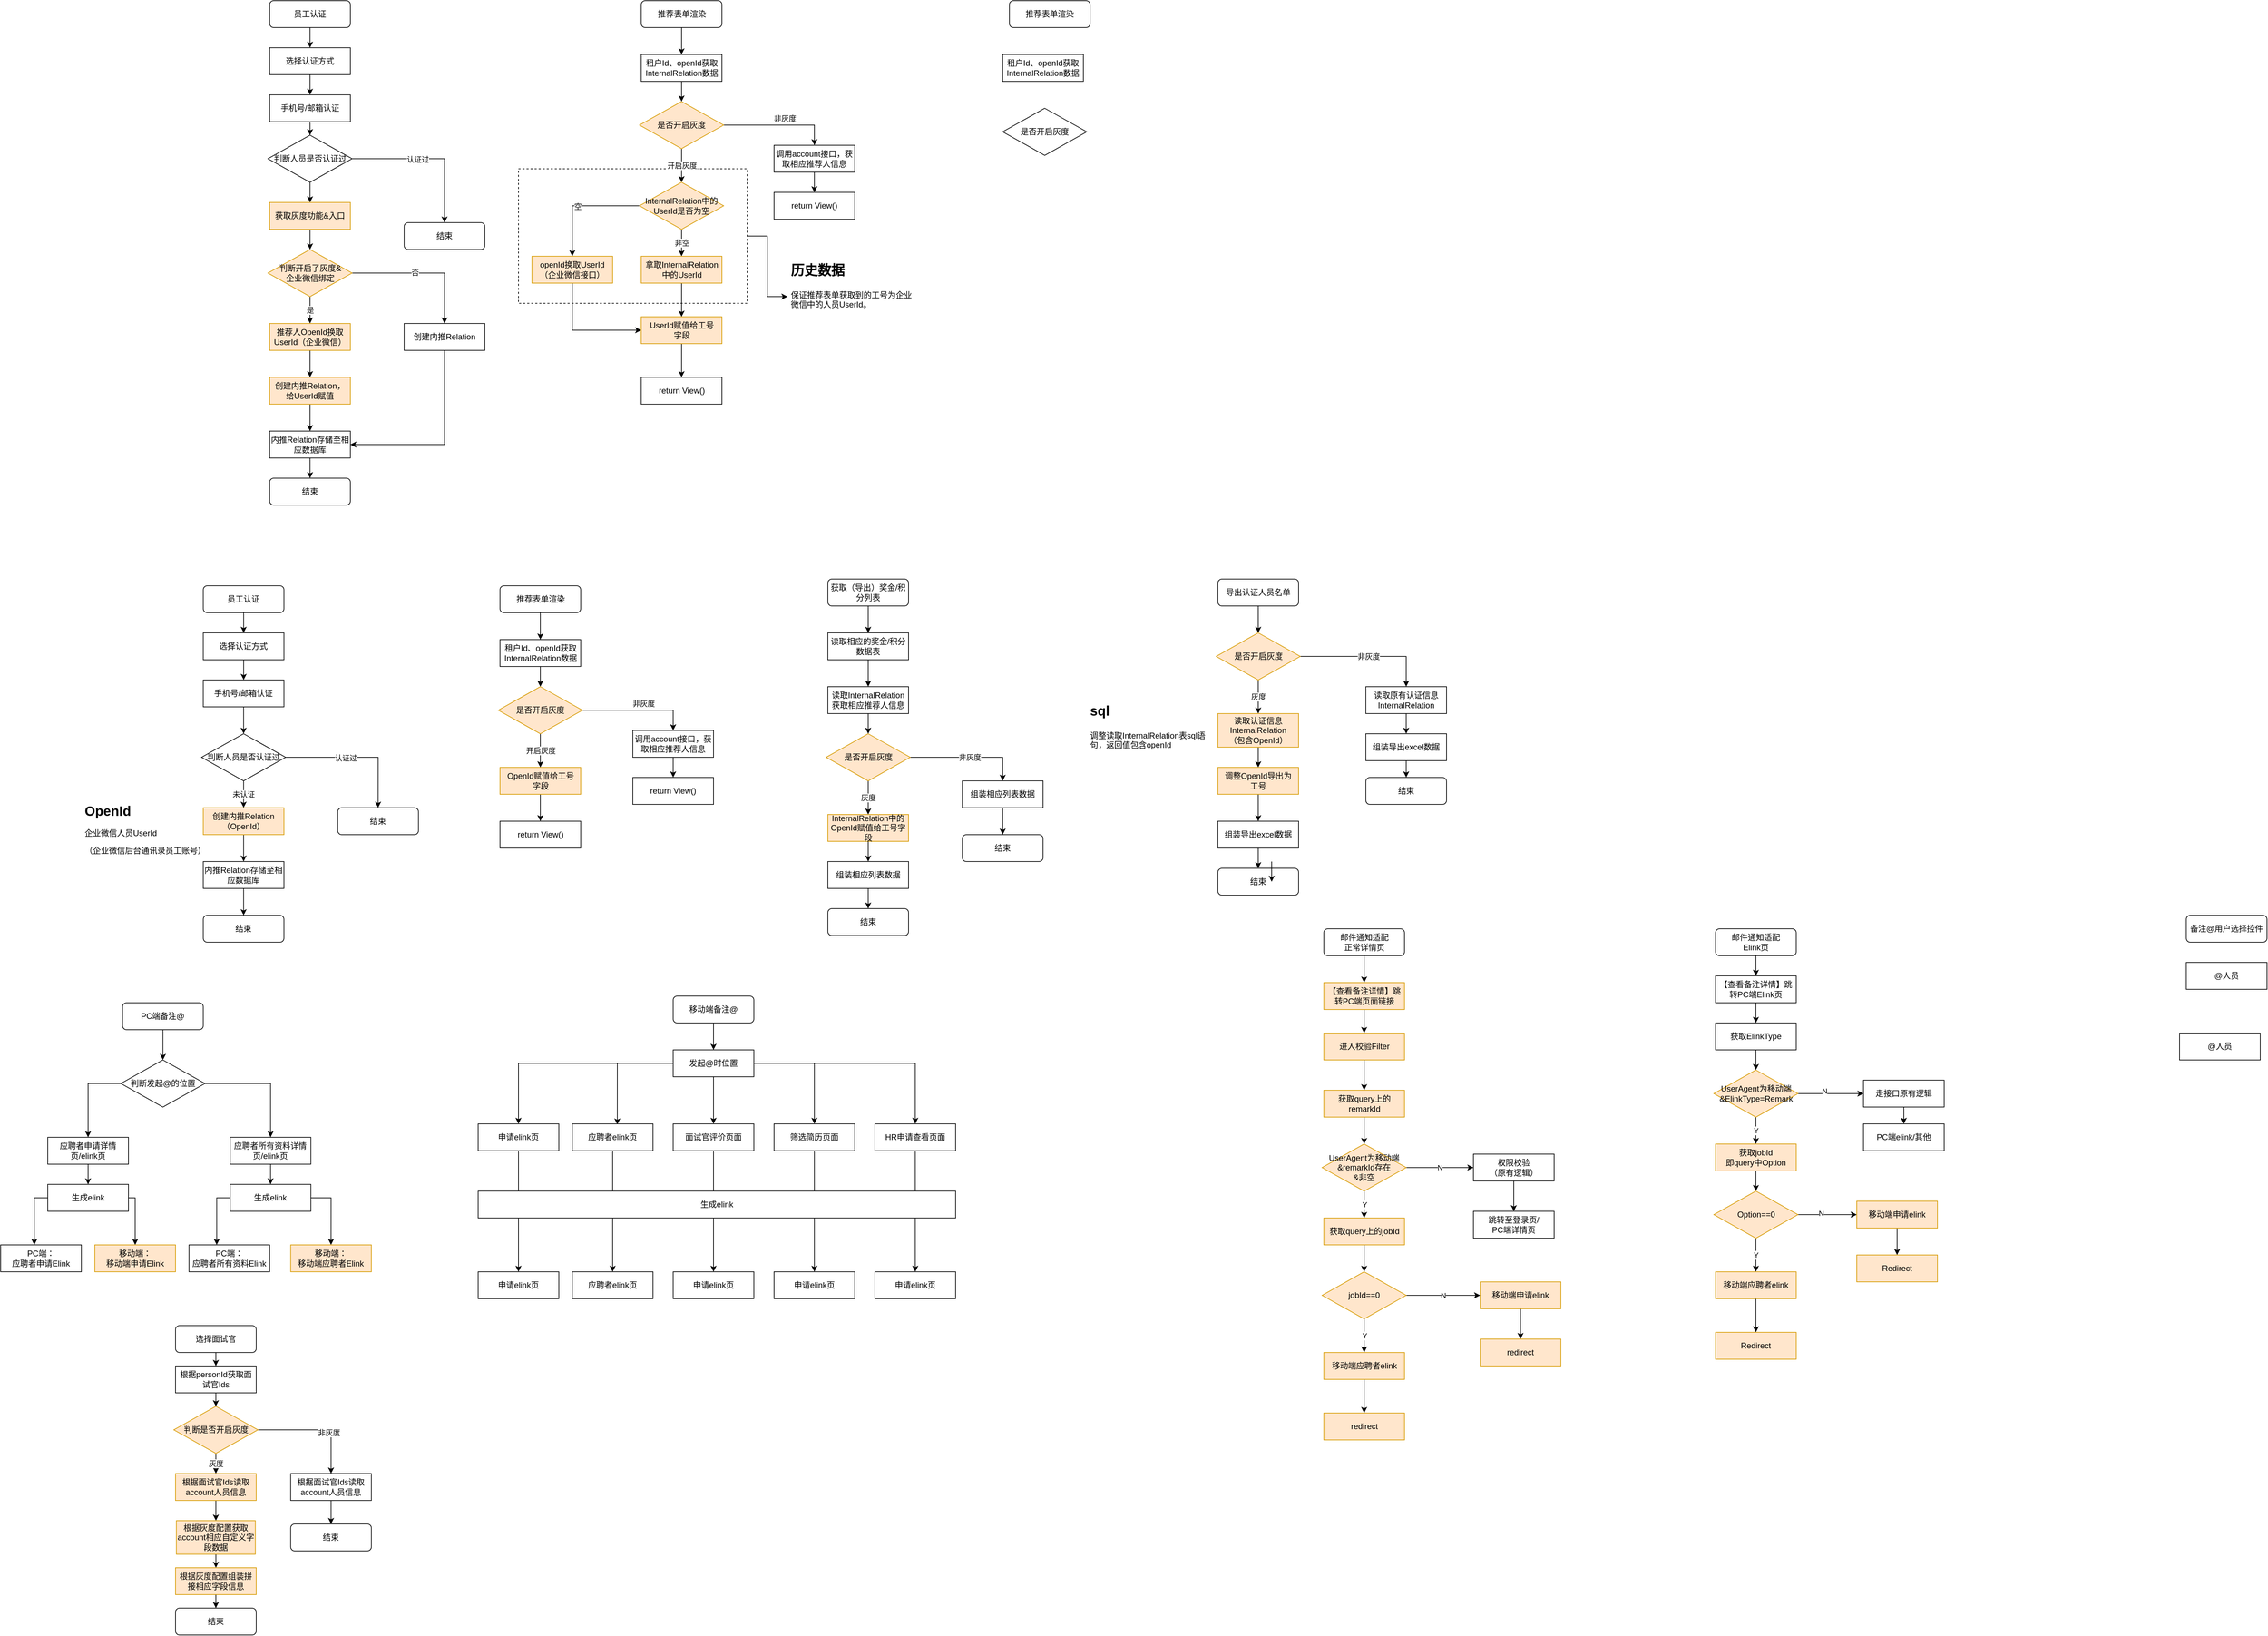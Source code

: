 <mxfile version="14.2.7" type="github">
  <diagram name="Page-1" id="e7e014a7-5840-1c2e-5031-d8a46d1fe8dd">
    <mxGraphModel dx="868" dy="484" grid="1" gridSize="10" guides="1" tooltips="1" connect="1" arrows="0" fold="1" page="1" pageScale="1" pageWidth="4681" pageHeight="3300" background="#ffffff" math="0" shadow="0">
      <root>
        <mxCell id="0" />
        <mxCell id="1" parent="0" />
        <mxCell id="D27OONdSgNR5lXa9ugMb-113" style="edgeStyle=orthogonalEdgeStyle;rounded=0;orthogonalLoop=1;jettySize=auto;html=1;" parent="1" source="D27OONdSgNR5lXa9ugMb-111" target="D27OONdSgNR5lXa9ugMb-105" edge="1">
          <mxGeometry relative="1" as="geometry" />
        </mxCell>
        <mxCell id="D27OONdSgNR5lXa9ugMb-111" value="" style="rounded=0;whiteSpace=wrap;html=1;dashed=1;" parent="1" vertex="1">
          <mxGeometry x="810" y="290" width="340" height="200" as="geometry" />
        </mxCell>
        <mxCell id="D27OONdSgNR5lXa9ugMb-51" value="" style="edgeStyle=orthogonalEdgeStyle;rounded=0;orthogonalLoop=1;jettySize=auto;html=1;" parent="1" source="D27OONdSgNR5lXa9ugMb-41" target="D27OONdSgNR5lXa9ugMb-47" edge="1">
          <mxGeometry relative="1" as="geometry" />
        </mxCell>
        <mxCell id="D27OONdSgNR5lXa9ugMb-41" value="员工认证" style="rounded=1;whiteSpace=wrap;html=1;" parent="1" vertex="1">
          <mxGeometry x="440" y="40" width="120" height="40" as="geometry" />
        </mxCell>
        <mxCell id="D27OONdSgNR5lXa9ugMb-53" value="" style="edgeStyle=orthogonalEdgeStyle;rounded=0;orthogonalLoop=1;jettySize=auto;html=1;" parent="1" source="D27OONdSgNR5lXa9ugMb-44" target="D27OONdSgNR5lXa9ugMb-48" edge="1">
          <mxGeometry relative="1" as="geometry" />
        </mxCell>
        <mxCell id="D27OONdSgNR5lXa9ugMb-44" value="手机号/邮箱认证" style="rounded=0;whiteSpace=wrap;html=1;" parent="1" vertex="1">
          <mxGeometry x="440" y="180" width="120" height="40" as="geometry" />
        </mxCell>
        <mxCell id="D27OONdSgNR5lXa9ugMb-58" value="" style="edgeStyle=orthogonalEdgeStyle;rounded=0;orthogonalLoop=1;jettySize=auto;html=1;" parent="1" source="D27OONdSgNR5lXa9ugMb-45" target="D27OONdSgNR5lXa9ugMb-56" edge="1">
          <mxGeometry relative="1" as="geometry" />
        </mxCell>
        <mxCell id="D27OONdSgNR5lXa9ugMb-45" value="获取灰度功能&amp;amp;入口" style="rounded=0;whiteSpace=wrap;html=1;fillColor=#ffe6cc;strokeColor=#d79b00;" parent="1" vertex="1">
          <mxGeometry x="440" y="340" width="120" height="40" as="geometry" />
        </mxCell>
        <mxCell id="D27OONdSgNR5lXa9ugMb-52" value="" style="edgeStyle=orthogonalEdgeStyle;rounded=0;orthogonalLoop=1;jettySize=auto;html=1;" parent="1" source="D27OONdSgNR5lXa9ugMb-47" target="D27OONdSgNR5lXa9ugMb-44" edge="1">
          <mxGeometry relative="1" as="geometry" />
        </mxCell>
        <mxCell id="D27OONdSgNR5lXa9ugMb-47" value="选择认证方式" style="rounded=0;whiteSpace=wrap;html=1;" parent="1" vertex="1">
          <mxGeometry x="440" y="110" width="120" height="40" as="geometry" />
        </mxCell>
        <mxCell id="D27OONdSgNR5lXa9ugMb-54" style="edgeStyle=orthogonalEdgeStyle;rounded=0;orthogonalLoop=1;jettySize=auto;html=1;entryX=0.5;entryY=0;entryDx=0;entryDy=0;" parent="1" source="D27OONdSgNR5lXa9ugMb-48" target="D27OONdSgNR5lXa9ugMb-50" edge="1">
          <mxGeometry relative="1" as="geometry" />
        </mxCell>
        <mxCell id="D27OONdSgNR5lXa9ugMb-55" value="认证过" style="edgeLabel;html=1;align=center;verticalAlign=middle;resizable=0;points=[];" parent="D27OONdSgNR5lXa9ugMb-54" vertex="1" connectable="0">
          <mxGeometry x="-0.165" y="-1" relative="1" as="geometry">
            <mxPoint as="offset" />
          </mxGeometry>
        </mxCell>
        <mxCell id="D27OONdSgNR5lXa9ugMb-57" value="" style="edgeStyle=orthogonalEdgeStyle;rounded=0;orthogonalLoop=1;jettySize=auto;html=1;" parent="1" source="D27OONdSgNR5lXa9ugMb-48" target="D27OONdSgNR5lXa9ugMb-45" edge="1">
          <mxGeometry relative="1" as="geometry" />
        </mxCell>
        <mxCell id="D27OONdSgNR5lXa9ugMb-48" value="判断人员是否认证过" style="rhombus;whiteSpace=wrap;html=1;" parent="1" vertex="1">
          <mxGeometry x="437.5" y="240" width="125" height="70" as="geometry" />
        </mxCell>
        <mxCell id="D27OONdSgNR5lXa9ugMb-50" value="结束" style="rounded=1;whiteSpace=wrap;html=1;" parent="1" vertex="1">
          <mxGeometry x="640" y="370" width="120" height="40" as="geometry" />
        </mxCell>
        <mxCell id="D27OONdSgNR5lXa9ugMb-60" value="是" style="edgeStyle=orthogonalEdgeStyle;rounded=0;orthogonalLoop=1;jettySize=auto;html=1;" parent="1" source="D27OONdSgNR5lXa9ugMb-56" target="D27OONdSgNR5lXa9ugMb-59" edge="1">
          <mxGeometry relative="1" as="geometry" />
        </mxCell>
        <mxCell id="D27OONdSgNR5lXa9ugMb-72" style="edgeStyle=orthogonalEdgeStyle;rounded=0;orthogonalLoop=1;jettySize=auto;html=1;" parent="1" source="D27OONdSgNR5lXa9ugMb-56" target="D27OONdSgNR5lXa9ugMb-70" edge="1">
          <mxGeometry relative="1" as="geometry" />
        </mxCell>
        <mxCell id="D27OONdSgNR5lXa9ugMb-73" value="否" style="edgeLabel;html=1;align=center;verticalAlign=middle;resizable=0;points=[];" parent="D27OONdSgNR5lXa9ugMb-72" vertex="1" connectable="0">
          <mxGeometry x="-0.12" y="1" relative="1" as="geometry">
            <mxPoint as="offset" />
          </mxGeometry>
        </mxCell>
        <mxCell id="D27OONdSgNR5lXa9ugMb-56" value="判断开启了灰度&amp;amp;&lt;br&gt;企业微信绑定" style="rhombus;whiteSpace=wrap;html=1;fillColor=#ffe6cc;strokeColor=#d79b00;" parent="1" vertex="1">
          <mxGeometry x="437.5" y="410" width="125" height="70" as="geometry" />
        </mxCell>
        <mxCell id="D27OONdSgNR5lXa9ugMb-66" value="" style="edgeStyle=orthogonalEdgeStyle;rounded=0;orthogonalLoop=1;jettySize=auto;html=1;" parent="1" source="D27OONdSgNR5lXa9ugMb-59" target="D27OONdSgNR5lXa9ugMb-61" edge="1">
          <mxGeometry relative="1" as="geometry" />
        </mxCell>
        <mxCell id="D27OONdSgNR5lXa9ugMb-59" value="推荐人OpenId换取UserId（企业微信）" style="rounded=0;whiteSpace=wrap;html=1;fillColor=#ffe6cc;strokeColor=#d79b00;" parent="1" vertex="1">
          <mxGeometry x="440" y="520" width="120" height="40" as="geometry" />
        </mxCell>
        <mxCell id="D27OONdSgNR5lXa9ugMb-74" style="edgeStyle=orthogonalEdgeStyle;rounded=0;orthogonalLoop=1;jettySize=auto;html=1;" parent="1" source="D27OONdSgNR5lXa9ugMb-61" target="D27OONdSgNR5lXa9ugMb-71" edge="1">
          <mxGeometry relative="1" as="geometry" />
        </mxCell>
        <mxCell id="D27OONdSgNR5lXa9ugMb-61" value="创建内推Relation，&lt;br&gt;给UserId赋值" style="rounded=0;whiteSpace=wrap;html=1;fillColor=#ffe6cc;strokeColor=#d79b00;" parent="1" vertex="1">
          <mxGeometry x="440" y="600" width="120" height="40" as="geometry" />
        </mxCell>
        <mxCell id="D27OONdSgNR5lXa9ugMb-64" value="结束" style="rounded=1;whiteSpace=wrap;html=1;" parent="1" vertex="1">
          <mxGeometry x="440" y="750" width="120" height="40" as="geometry" />
        </mxCell>
        <mxCell id="D27OONdSgNR5lXa9ugMb-80" style="edgeStyle=orthogonalEdgeStyle;rounded=0;orthogonalLoop=1;jettySize=auto;html=1;entryX=1;entryY=0.5;entryDx=0;entryDy=0;" parent="1" source="D27OONdSgNR5lXa9ugMb-70" target="D27OONdSgNR5lXa9ugMb-71" edge="1">
          <mxGeometry relative="1" as="geometry">
            <Array as="points">
              <mxPoint x="700" y="700" />
            </Array>
          </mxGeometry>
        </mxCell>
        <mxCell id="D27OONdSgNR5lXa9ugMb-70" value="创建内推Relation" style="rounded=0;whiteSpace=wrap;html=1;" parent="1" vertex="1">
          <mxGeometry x="640" y="520" width="120" height="40" as="geometry" />
        </mxCell>
        <mxCell id="D27OONdSgNR5lXa9ugMb-79" value="" style="edgeStyle=orthogonalEdgeStyle;rounded=0;orthogonalLoop=1;jettySize=auto;html=1;" parent="1" source="D27OONdSgNR5lXa9ugMb-71" target="D27OONdSgNR5lXa9ugMb-64" edge="1">
          <mxGeometry relative="1" as="geometry" />
        </mxCell>
        <mxCell id="D27OONdSgNR5lXa9ugMb-71" value="内推Relation存储至相应数据库" style="rounded=0;whiteSpace=wrap;html=1;" parent="1" vertex="1">
          <mxGeometry x="440" y="680" width="120" height="40" as="geometry" />
        </mxCell>
        <mxCell id="D27OONdSgNR5lXa9ugMb-91" value="" style="edgeStyle=orthogonalEdgeStyle;rounded=0;orthogonalLoop=1;jettySize=auto;html=1;" parent="1" source="D27OONdSgNR5lXa9ugMb-83" target="D27OONdSgNR5lXa9ugMb-84" edge="1">
          <mxGeometry relative="1" as="geometry" />
        </mxCell>
        <mxCell id="D27OONdSgNR5lXa9ugMb-83" value="推荐表单渲染" style="rounded=1;whiteSpace=wrap;html=1;" parent="1" vertex="1">
          <mxGeometry x="992.5" y="40" width="120" height="40" as="geometry" />
        </mxCell>
        <mxCell id="D27OONdSgNR5lXa9ugMb-92" value="" style="edgeStyle=orthogonalEdgeStyle;rounded=0;orthogonalLoop=1;jettySize=auto;html=1;" parent="1" source="D27OONdSgNR5lXa9ugMb-84" target="D27OONdSgNR5lXa9ugMb-86" edge="1">
          <mxGeometry relative="1" as="geometry" />
        </mxCell>
        <mxCell id="D27OONdSgNR5lXa9ugMb-84" value="租户Id、openId获取InternalRelation数据" style="rounded=0;whiteSpace=wrap;html=1;" parent="1" vertex="1">
          <mxGeometry x="992.5" y="120" width="120" height="40" as="geometry" />
        </mxCell>
        <mxCell id="D27OONdSgNR5lXa9ugMb-97" value="" style="edgeStyle=orthogonalEdgeStyle;rounded=0;orthogonalLoop=1;jettySize=auto;html=1;" parent="1" source="D27OONdSgNR5lXa9ugMb-85" target="D27OONdSgNR5lXa9ugMb-96" edge="1">
          <mxGeometry relative="1" as="geometry" />
        </mxCell>
        <mxCell id="D27OONdSgNR5lXa9ugMb-85" value="调用account接口，获取相应推荐人信息" style="rounded=0;whiteSpace=wrap;html=1;" parent="1" vertex="1">
          <mxGeometry x="1190" y="255" width="120" height="40" as="geometry" />
        </mxCell>
        <mxCell id="D27OONdSgNR5lXa9ugMb-93" value="开启灰度" style="edgeStyle=orthogonalEdgeStyle;rounded=0;orthogonalLoop=1;jettySize=auto;html=1;" parent="1" source="D27OONdSgNR5lXa9ugMb-86" target="D27OONdSgNR5lXa9ugMb-87" edge="1">
          <mxGeometry relative="1" as="geometry" />
        </mxCell>
        <mxCell id="D27OONdSgNR5lXa9ugMb-94" value="" style="edgeStyle=orthogonalEdgeStyle;rounded=0;orthogonalLoop=1;jettySize=auto;html=1;" parent="1" source="D27OONdSgNR5lXa9ugMb-86" target="D27OONdSgNR5lXa9ugMb-85" edge="1">
          <mxGeometry relative="1" as="geometry">
            <Array as="points">
              <mxPoint x="1250" y="225" />
            </Array>
          </mxGeometry>
        </mxCell>
        <mxCell id="D27OONdSgNR5lXa9ugMb-95" value="非灰度" style="edgeLabel;html=1;align=center;verticalAlign=middle;resizable=0;points=[];" parent="D27OONdSgNR5lXa9ugMb-94" vertex="1" connectable="0">
          <mxGeometry x="-0.016" relative="1" as="geometry">
            <mxPoint x="9.36" y="-10" as="offset" />
          </mxGeometry>
        </mxCell>
        <mxCell id="D27OONdSgNR5lXa9ugMb-86" value="是否开启灰度" style="rhombus;whiteSpace=wrap;html=1;fillColor=#ffe6cc;strokeColor=#d79b00;" parent="1" vertex="1">
          <mxGeometry x="990" y="190" width="125" height="70" as="geometry" />
        </mxCell>
        <mxCell id="D27OONdSgNR5lXa9ugMb-98" value="非空" style="edgeStyle=orthogonalEdgeStyle;rounded=0;orthogonalLoop=1;jettySize=auto;html=1;" parent="1" source="D27OONdSgNR5lXa9ugMb-87" target="D27OONdSgNR5lXa9ugMb-88" edge="1">
          <mxGeometry relative="1" as="geometry" />
        </mxCell>
        <mxCell id="D27OONdSgNR5lXa9ugMb-99" style="edgeStyle=orthogonalEdgeStyle;rounded=0;orthogonalLoop=1;jettySize=auto;html=1;entryX=0.5;entryY=0;entryDx=0;entryDy=0;" parent="1" source="D27OONdSgNR5lXa9ugMb-87" target="D27OONdSgNR5lXa9ugMb-89" edge="1">
          <mxGeometry relative="1" as="geometry" />
        </mxCell>
        <mxCell id="D27OONdSgNR5lXa9ugMb-100" value="空" style="edgeLabel;html=1;align=center;verticalAlign=middle;resizable=0;points=[];" parent="D27OONdSgNR5lXa9ugMb-99" vertex="1" connectable="0">
          <mxGeometry x="0.052" y="1" relative="1" as="geometry">
            <mxPoint as="offset" />
          </mxGeometry>
        </mxCell>
        <mxCell id="D27OONdSgNR5lXa9ugMb-87" value="InternalRelation中的UserId是否为空" style="rhombus;whiteSpace=wrap;html=1;fillColor=#ffe6cc;strokeColor=#d79b00;" parent="1" vertex="1">
          <mxGeometry x="990" y="310" width="125" height="70" as="geometry" />
        </mxCell>
        <mxCell id="D27OONdSgNR5lXa9ugMb-102" style="edgeStyle=orthogonalEdgeStyle;rounded=0;orthogonalLoop=1;jettySize=auto;html=1;entryX=0.5;entryY=0;entryDx=0;entryDy=0;" parent="1" source="D27OONdSgNR5lXa9ugMb-88" target="D27OONdSgNR5lXa9ugMb-101" edge="1">
          <mxGeometry relative="1" as="geometry" />
        </mxCell>
        <mxCell id="D27OONdSgNR5lXa9ugMb-88" value="拿取InternalRelation中的UserId" style="rounded=0;whiteSpace=wrap;html=1;fillColor=#ffe6cc;strokeColor=#d79b00;" parent="1" vertex="1">
          <mxGeometry x="992.5" y="420" width="120" height="40" as="geometry" />
        </mxCell>
        <mxCell id="D27OONdSgNR5lXa9ugMb-103" style="edgeStyle=orthogonalEdgeStyle;rounded=0;orthogonalLoop=1;jettySize=auto;html=1;entryX=0;entryY=0.5;entryDx=0;entryDy=0;" parent="1" source="D27OONdSgNR5lXa9ugMb-89" target="D27OONdSgNR5lXa9ugMb-101" edge="1">
          <mxGeometry relative="1" as="geometry">
            <Array as="points">
              <mxPoint x="890" y="530" />
            </Array>
          </mxGeometry>
        </mxCell>
        <mxCell id="D27OONdSgNR5lXa9ugMb-89" value="openId换取UserId（企业微信接口）" style="rounded=0;whiteSpace=wrap;html=1;fillColor=#ffe6cc;strokeColor=#d79b00;" parent="1" vertex="1">
          <mxGeometry x="830" y="420" width="120" height="40" as="geometry" />
        </mxCell>
        <mxCell id="D27OONdSgNR5lXa9ugMb-90" value="return View()" style="rounded=0;whiteSpace=wrap;html=1;" parent="1" vertex="1">
          <mxGeometry x="992.5" y="600" width="120" height="40" as="geometry" />
        </mxCell>
        <mxCell id="D27OONdSgNR5lXa9ugMb-96" value="return View()" style="rounded=0;whiteSpace=wrap;html=1;" parent="1" vertex="1">
          <mxGeometry x="1190" y="325" width="120" height="40" as="geometry" />
        </mxCell>
        <mxCell id="D27OONdSgNR5lXa9ugMb-104" value="" style="edgeStyle=orthogonalEdgeStyle;rounded=0;orthogonalLoop=1;jettySize=auto;html=1;" parent="1" source="D27OONdSgNR5lXa9ugMb-101" target="D27OONdSgNR5lXa9ugMb-90" edge="1">
          <mxGeometry relative="1" as="geometry" />
        </mxCell>
        <mxCell id="D27OONdSgNR5lXa9ugMb-101" value="UserId赋值给工号&lt;br&gt;字段" style="rounded=0;whiteSpace=wrap;html=1;fillColor=#ffe6cc;strokeColor=#d79b00;" parent="1" vertex="1">
          <mxGeometry x="992.5" y="510" width="120" height="40" as="geometry" />
        </mxCell>
        <mxCell id="D27OONdSgNR5lXa9ugMb-105" value="&lt;h1&gt;&lt;font style=&quot;font-size: 20px&quot;&gt;历史数据&lt;/font&gt;&lt;/h1&gt;&lt;p&gt;&lt;span&gt;保证推荐表单获取到的工号为企业微信中的人员UserId。&lt;/span&gt;&lt;br&gt;&lt;/p&gt;" style="text;html=1;strokeColor=none;fillColor=none;spacing=5;spacingTop=-20;whiteSpace=wrap;overflow=hidden;rounded=0;" parent="1" vertex="1">
          <mxGeometry x="1210" y="420" width="190" height="120" as="geometry" />
        </mxCell>
        <mxCell id="D27OONdSgNR5lXa9ugMb-114" value="推荐表单渲染" style="rounded=1;whiteSpace=wrap;html=1;" parent="1" vertex="1">
          <mxGeometry x="1540" y="40" width="120" height="40" as="geometry" />
        </mxCell>
        <mxCell id="D27OONdSgNR5lXa9ugMb-115" value="租户Id、openId获取InternalRelation数据" style="rounded=0;whiteSpace=wrap;html=1;" parent="1" vertex="1">
          <mxGeometry x="1530" y="120" width="120" height="40" as="geometry" />
        </mxCell>
        <mxCell id="D27OONdSgNR5lXa9ugMb-116" value="是否开启灰度" style="rhombus;whiteSpace=wrap;html=1;" parent="1" vertex="1">
          <mxGeometry x="1530" y="200" width="125" height="70" as="geometry" />
        </mxCell>
        <mxCell id="D27OONdSgNR5lXa9ugMb-117" value="" style="edgeStyle=orthogonalEdgeStyle;rounded=0;orthogonalLoop=1;jettySize=auto;html=1;" parent="1" source="D27OONdSgNR5lXa9ugMb-118" target="D27OONdSgNR5lXa9ugMb-124" edge="1">
          <mxGeometry relative="1" as="geometry" />
        </mxCell>
        <mxCell id="D27OONdSgNR5lXa9ugMb-118" value="员工认证" style="rounded=1;whiteSpace=wrap;html=1;" parent="1" vertex="1">
          <mxGeometry x="341.25" y="910" width="120" height="40" as="geometry" />
        </mxCell>
        <mxCell id="D27OONdSgNR5lXa9ugMb-119" value="" style="edgeStyle=orthogonalEdgeStyle;rounded=0;orthogonalLoop=1;jettySize=auto;html=1;" parent="1" source="D27OONdSgNR5lXa9ugMb-120" target="D27OONdSgNR5lXa9ugMb-128" edge="1">
          <mxGeometry relative="1" as="geometry" />
        </mxCell>
        <mxCell id="D27OONdSgNR5lXa9ugMb-120" value="手机号/邮箱认证" style="rounded=0;whiteSpace=wrap;html=1;" parent="1" vertex="1">
          <mxGeometry x="341.25" y="1050" width="120" height="40" as="geometry" />
        </mxCell>
        <mxCell id="D27OONdSgNR5lXa9ugMb-121" value="" style="edgeStyle=orthogonalEdgeStyle;rounded=0;orthogonalLoop=1;jettySize=auto;html=1;" parent="1" edge="1">
          <mxGeometry relative="1" as="geometry">
            <mxPoint x="401.3" y="1250" as="sourcePoint" />
          </mxGeometry>
        </mxCell>
        <mxCell id="D27OONdSgNR5lXa9ugMb-123" value="" style="edgeStyle=orthogonalEdgeStyle;rounded=0;orthogonalLoop=1;jettySize=auto;html=1;" parent="1" source="D27OONdSgNR5lXa9ugMb-124" target="D27OONdSgNR5lXa9ugMb-120" edge="1">
          <mxGeometry relative="1" as="geometry" />
        </mxCell>
        <mxCell id="D27OONdSgNR5lXa9ugMb-124" value="选择认证方式" style="rounded=0;whiteSpace=wrap;html=1;" parent="1" vertex="1">
          <mxGeometry x="341.25" y="980" width="120" height="40" as="geometry" />
        </mxCell>
        <mxCell id="D27OONdSgNR5lXa9ugMb-125" style="edgeStyle=orthogonalEdgeStyle;rounded=0;orthogonalLoop=1;jettySize=auto;html=1;entryX=0.5;entryY=0;entryDx=0;entryDy=0;" parent="1" source="D27OONdSgNR5lXa9ugMb-128" target="D27OONdSgNR5lXa9ugMb-129" edge="1">
          <mxGeometry relative="1" as="geometry" />
        </mxCell>
        <mxCell id="D27OONdSgNR5lXa9ugMb-126" value="认证过" style="edgeLabel;html=1;align=center;verticalAlign=middle;resizable=0;points=[];" parent="D27OONdSgNR5lXa9ugMb-125" vertex="1" connectable="0">
          <mxGeometry x="-0.165" y="-1" relative="1" as="geometry">
            <mxPoint as="offset" />
          </mxGeometry>
        </mxCell>
        <mxCell id="D27OONdSgNR5lXa9ugMb-127" value="未认证" style="edgeStyle=orthogonalEdgeStyle;rounded=0;orthogonalLoop=1;jettySize=auto;html=1;entryX=0.5;entryY=0;entryDx=0;entryDy=0;" parent="1" source="D27OONdSgNR5lXa9ugMb-128" target="D27OONdSgNR5lXa9ugMb-140" edge="1">
          <mxGeometry relative="1" as="geometry">
            <mxPoint x="401.3" y="1210" as="targetPoint" />
          </mxGeometry>
        </mxCell>
        <mxCell id="D27OONdSgNR5lXa9ugMb-128" value="判断人员是否认证过" style="rhombus;whiteSpace=wrap;html=1;" parent="1" vertex="1">
          <mxGeometry x="338.75" y="1130" width="125" height="70" as="geometry" />
        </mxCell>
        <mxCell id="D27OONdSgNR5lXa9ugMb-129" value="结束" style="rounded=1;whiteSpace=wrap;html=1;" parent="1" vertex="1">
          <mxGeometry x="541.25" y="1240" width="120" height="40" as="geometry" />
        </mxCell>
        <mxCell id="D27OONdSgNR5lXa9ugMb-130" value="是" style="edgeStyle=orthogonalEdgeStyle;rounded=0;orthogonalLoop=1;jettySize=auto;html=1;" parent="1" edge="1">
          <mxGeometry relative="1" as="geometry">
            <mxPoint x="401.25" y="1350" as="sourcePoint" />
          </mxGeometry>
        </mxCell>
        <mxCell id="D27OONdSgNR5lXa9ugMb-134" value="" style="edgeStyle=orthogonalEdgeStyle;rounded=0;orthogonalLoop=1;jettySize=auto;html=1;" parent="1" edge="1">
          <mxGeometry relative="1" as="geometry">
            <mxPoint x="401.25" y="1430" as="sourcePoint" />
          </mxGeometry>
        </mxCell>
        <mxCell id="D27OONdSgNR5lXa9ugMb-138" value="结束" style="rounded=1;whiteSpace=wrap;html=1;" parent="1" vertex="1">
          <mxGeometry x="341.25" y="1400" width="120" height="40" as="geometry" />
        </mxCell>
        <mxCell id="D27OONdSgNR5lXa9ugMb-146" value="" style="edgeStyle=orthogonalEdgeStyle;rounded=0;orthogonalLoop=1;jettySize=auto;html=1;" parent="1" source="D27OONdSgNR5lXa9ugMb-140" target="D27OONdSgNR5lXa9ugMb-142" edge="1">
          <mxGeometry relative="1" as="geometry" />
        </mxCell>
        <mxCell id="D27OONdSgNR5lXa9ugMb-140" value="创建内推Relation（OpenId）" style="rounded=0;whiteSpace=wrap;html=1;fillColor=#ffe6cc;strokeColor=#d79b00;" parent="1" vertex="1">
          <mxGeometry x="341.25" y="1240" width="120" height="40" as="geometry" />
        </mxCell>
        <mxCell id="D27OONdSgNR5lXa9ugMb-147" value="" style="edgeStyle=orthogonalEdgeStyle;rounded=0;orthogonalLoop=1;jettySize=auto;html=1;" parent="1" source="D27OONdSgNR5lXa9ugMb-142" target="D27OONdSgNR5lXa9ugMb-138" edge="1">
          <mxGeometry relative="1" as="geometry" />
        </mxCell>
        <mxCell id="D27OONdSgNR5lXa9ugMb-142" value="内推Relation存储至相应数据库" style="rounded=0;whiteSpace=wrap;html=1;" parent="1" vertex="1">
          <mxGeometry x="341.25" y="1320" width="120" height="40" as="geometry" />
        </mxCell>
        <mxCell id="D27OONdSgNR5lXa9ugMb-148" value="&lt;h1 style=&quot;font-size: 20px&quot;&gt;OpenId&lt;/h1&gt;&lt;p&gt;企业微信人员UserId&lt;/p&gt;&lt;p&gt;（企业微信后台通讯录员工账号）&lt;/p&gt;" style="text;html=1;strokeColor=none;fillColor=none;spacing=5;spacingTop=-20;whiteSpace=wrap;overflow=hidden;rounded=0;dashed=1;" parent="1" vertex="1">
          <mxGeometry x="160" y="1230" width="190" height="120" as="geometry" />
        </mxCell>
        <mxCell id="D27OONdSgNR5lXa9ugMb-151" value="" style="edgeStyle=orthogonalEdgeStyle;rounded=0;orthogonalLoop=1;jettySize=auto;html=1;" parent="1" source="D27OONdSgNR5lXa9ugMb-152" target="D27OONdSgNR5lXa9ugMb-154" edge="1">
          <mxGeometry relative="1" as="geometry" />
        </mxCell>
        <mxCell id="D27OONdSgNR5lXa9ugMb-152" value="推荐表单渲染" style="rounded=1;whiteSpace=wrap;html=1;" parent="1" vertex="1">
          <mxGeometry x="782.5" y="910" width="120" height="40" as="geometry" />
        </mxCell>
        <mxCell id="D27OONdSgNR5lXa9ugMb-153" value="" style="edgeStyle=orthogonalEdgeStyle;rounded=0;orthogonalLoop=1;jettySize=auto;html=1;" parent="1" source="D27OONdSgNR5lXa9ugMb-154" target="D27OONdSgNR5lXa9ugMb-160" edge="1">
          <mxGeometry relative="1" as="geometry" />
        </mxCell>
        <mxCell id="D27OONdSgNR5lXa9ugMb-154" value="租户Id、openId获取InternalRelation数据" style="rounded=0;whiteSpace=wrap;html=1;" parent="1" vertex="1">
          <mxGeometry x="782.5" y="990" width="120" height="40" as="geometry" />
        </mxCell>
        <mxCell id="D27OONdSgNR5lXa9ugMb-155" value="" style="edgeStyle=orthogonalEdgeStyle;rounded=0;orthogonalLoop=1;jettySize=auto;html=1;" parent="1" source="D27OONdSgNR5lXa9ugMb-156" target="D27OONdSgNR5lXa9ugMb-170" edge="1">
          <mxGeometry relative="1" as="geometry" />
        </mxCell>
        <mxCell id="D27OONdSgNR5lXa9ugMb-156" value="调用account接口，获取相应推荐人信息" style="rounded=0;whiteSpace=wrap;html=1;" parent="1" vertex="1">
          <mxGeometry x="980" y="1125" width="120" height="40" as="geometry" />
        </mxCell>
        <mxCell id="D27OONdSgNR5lXa9ugMb-157" value="开启灰度" style="edgeStyle=orthogonalEdgeStyle;rounded=0;orthogonalLoop=1;jettySize=auto;html=1;" parent="1" source="D27OONdSgNR5lXa9ugMb-160" edge="1">
          <mxGeometry relative="1" as="geometry">
            <mxPoint x="842.5" y="1180" as="targetPoint" />
          </mxGeometry>
        </mxCell>
        <mxCell id="D27OONdSgNR5lXa9ugMb-158" value="" style="edgeStyle=orthogonalEdgeStyle;rounded=0;orthogonalLoop=1;jettySize=auto;html=1;" parent="1" source="D27OONdSgNR5lXa9ugMb-160" target="D27OONdSgNR5lXa9ugMb-156" edge="1">
          <mxGeometry relative="1" as="geometry">
            <Array as="points">
              <mxPoint x="1040" y="1095" />
            </Array>
          </mxGeometry>
        </mxCell>
        <mxCell id="D27OONdSgNR5lXa9ugMb-159" value="非灰度" style="edgeLabel;html=1;align=center;verticalAlign=middle;resizable=0;points=[];" parent="D27OONdSgNR5lXa9ugMb-158" vertex="1" connectable="0">
          <mxGeometry x="-0.016" relative="1" as="geometry">
            <mxPoint x="9.36" y="-10" as="offset" />
          </mxGeometry>
        </mxCell>
        <mxCell id="D27OONdSgNR5lXa9ugMb-160" value="是否开启灰度" style="rhombus;whiteSpace=wrap;html=1;fillColor=#ffe6cc;strokeColor=#d79b00;" parent="1" vertex="1">
          <mxGeometry x="780" y="1060" width="125" height="70" as="geometry" />
        </mxCell>
        <mxCell id="D27OONdSgNR5lXa9ugMb-169" value="return View()" style="rounded=0;whiteSpace=wrap;html=1;" parent="1" vertex="1">
          <mxGeometry x="782.5" y="1260" width="120" height="40" as="geometry" />
        </mxCell>
        <mxCell id="D27OONdSgNR5lXa9ugMb-170" value="return View()" style="rounded=0;whiteSpace=wrap;html=1;" parent="1" vertex="1">
          <mxGeometry x="980" y="1195" width="120" height="40" as="geometry" />
        </mxCell>
        <mxCell id="D27OONdSgNR5lXa9ugMb-171" value="" style="edgeStyle=orthogonalEdgeStyle;rounded=0;orthogonalLoop=1;jettySize=auto;html=1;" parent="1" source="D27OONdSgNR5lXa9ugMb-172" target="D27OONdSgNR5lXa9ugMb-169" edge="1">
          <mxGeometry relative="1" as="geometry" />
        </mxCell>
        <mxCell id="D27OONdSgNR5lXa9ugMb-172" value="OpenId赋值给工号&lt;br&gt;字段" style="rounded=0;whiteSpace=wrap;html=1;fillColor=#ffe6cc;strokeColor=#d79b00;" parent="1" vertex="1">
          <mxGeometry x="782.5" y="1180" width="120" height="40" as="geometry" />
        </mxCell>
        <mxCell id="D27OONdSgNR5lXa9ugMb-187" value="" style="edgeStyle=orthogonalEdgeStyle;rounded=0;orthogonalLoop=1;jettySize=auto;html=1;" parent="1" source="D27OONdSgNR5lXa9ugMb-176" target="D27OONdSgNR5lXa9ugMb-177" edge="1">
          <mxGeometry relative="1" as="geometry" />
        </mxCell>
        <mxCell id="D27OONdSgNR5lXa9ugMb-176" value="获取（导出）奖金/积分列表" style="rounded=1;whiteSpace=wrap;html=1;" parent="1" vertex="1">
          <mxGeometry x="1270" y="900" width="120" height="40" as="geometry" />
        </mxCell>
        <mxCell id="D27OONdSgNR5lXa9ugMb-188" value="" style="edgeStyle=orthogonalEdgeStyle;rounded=0;orthogonalLoop=1;jettySize=auto;html=1;" parent="1" source="D27OONdSgNR5lXa9ugMb-177" target="D27OONdSgNR5lXa9ugMb-180" edge="1">
          <mxGeometry relative="1" as="geometry" />
        </mxCell>
        <mxCell id="D27OONdSgNR5lXa9ugMb-177" value="读取相应的奖金/积分数据表" style="rounded=0;whiteSpace=wrap;html=1;" parent="1" vertex="1">
          <mxGeometry x="1270" y="980" width="120" height="40" as="geometry" />
        </mxCell>
        <mxCell id="D27OONdSgNR5lXa9ugMb-190" value="灰度" style="edgeStyle=orthogonalEdgeStyle;rounded=0;orthogonalLoop=1;jettySize=auto;html=1;" parent="1" source="D27OONdSgNR5lXa9ugMb-179" target="D27OONdSgNR5lXa9ugMb-183" edge="1">
          <mxGeometry relative="1" as="geometry" />
        </mxCell>
        <mxCell id="D27OONdSgNR5lXa9ugMb-193" value="" style="edgeStyle=orthogonalEdgeStyle;rounded=0;orthogonalLoop=1;jettySize=auto;html=1;" parent="1" source="D27OONdSgNR5lXa9ugMb-179" target="D27OONdSgNR5lXa9ugMb-181" edge="1">
          <mxGeometry relative="1" as="geometry">
            <Array as="points">
              <mxPoint x="1530" y="1165" />
            </Array>
          </mxGeometry>
        </mxCell>
        <mxCell id="D27OONdSgNR5lXa9ugMb-195" value="非灰度" style="edgeLabel;html=1;align=center;verticalAlign=middle;resizable=0;points=[];" parent="D27OONdSgNR5lXa9ugMb-193" vertex="1" connectable="0">
          <mxGeometry x="0.026" relative="1" as="geometry">
            <mxPoint as="offset" />
          </mxGeometry>
        </mxCell>
        <mxCell id="D27OONdSgNR5lXa9ugMb-179" value="是否开启灰度" style="rhombus;whiteSpace=wrap;html=1;fillColor=#ffe6cc;strokeColor=#d79b00;" parent="1" vertex="1">
          <mxGeometry x="1267.5" y="1130" width="125" height="70" as="geometry" />
        </mxCell>
        <mxCell id="D27OONdSgNR5lXa9ugMb-189" value="" style="edgeStyle=orthogonalEdgeStyle;rounded=0;orthogonalLoop=1;jettySize=auto;html=1;" parent="1" source="D27OONdSgNR5lXa9ugMb-180" target="D27OONdSgNR5lXa9ugMb-179" edge="1">
          <mxGeometry relative="1" as="geometry" />
        </mxCell>
        <mxCell id="D27OONdSgNR5lXa9ugMb-180" value="读取InternalRelation获取相应推荐人信息" style="rounded=0;whiteSpace=wrap;html=1;" parent="1" vertex="1">
          <mxGeometry x="1270" y="1060" width="120" height="40" as="geometry" />
        </mxCell>
        <mxCell id="D27OONdSgNR5lXa9ugMb-194" value="" style="edgeStyle=orthogonalEdgeStyle;rounded=0;orthogonalLoop=1;jettySize=auto;html=1;" parent="1" source="D27OONdSgNR5lXa9ugMb-181" target="D27OONdSgNR5lXa9ugMb-182" edge="1">
          <mxGeometry relative="1" as="geometry" />
        </mxCell>
        <mxCell id="D27OONdSgNR5lXa9ugMb-181" value="组装相应列表数据" style="rounded=0;whiteSpace=wrap;html=1;" parent="1" vertex="1">
          <mxGeometry x="1470" y="1200" width="120" height="40" as="geometry" />
        </mxCell>
        <mxCell id="D27OONdSgNR5lXa9ugMb-182" value="结束" style="rounded=1;whiteSpace=wrap;html=1;" parent="1" vertex="1">
          <mxGeometry x="1470" y="1280" width="120" height="40" as="geometry" />
        </mxCell>
        <mxCell id="D27OONdSgNR5lXa9ugMb-191" value="" style="edgeStyle=orthogonalEdgeStyle;rounded=0;orthogonalLoop=1;jettySize=auto;html=1;" parent="1" source="D27OONdSgNR5lXa9ugMb-183" target="D27OONdSgNR5lXa9ugMb-186" edge="1">
          <mxGeometry relative="1" as="geometry" />
        </mxCell>
        <mxCell id="D27OONdSgNR5lXa9ugMb-183" value="InternalRelation中的OpenId赋值给工号字段" style="rounded=0;whiteSpace=wrap;html=1;fillColor=#ffe6cc;strokeColor=#d79b00;" parent="1" vertex="1">
          <mxGeometry x="1270" y="1250" width="120" height="40" as="geometry" />
        </mxCell>
        <mxCell id="D27OONdSgNR5lXa9ugMb-185" value="结束" style="rounded=1;whiteSpace=wrap;html=1;" parent="1" vertex="1">
          <mxGeometry x="1270" y="1390" width="120" height="40" as="geometry" />
        </mxCell>
        <mxCell id="D27OONdSgNR5lXa9ugMb-192" value="" style="edgeStyle=orthogonalEdgeStyle;rounded=0;orthogonalLoop=1;jettySize=auto;html=1;" parent="1" source="D27OONdSgNR5lXa9ugMb-186" target="D27OONdSgNR5lXa9ugMb-185" edge="1">
          <mxGeometry relative="1" as="geometry" />
        </mxCell>
        <mxCell id="D27OONdSgNR5lXa9ugMb-186" value="组装相应列表数据" style="rounded=0;whiteSpace=wrap;html=1;" parent="1" vertex="1">
          <mxGeometry x="1270" y="1320" width="120" height="40" as="geometry" />
        </mxCell>
        <mxCell id="D27OONdSgNR5lXa9ugMb-206" value="" style="edgeStyle=orthogonalEdgeStyle;rounded=0;orthogonalLoop=1;jettySize=auto;html=1;" parent="1" source="D27OONdSgNR5lXa9ugMb-196" target="D27OONdSgNR5lXa9ugMb-198" edge="1">
          <mxGeometry relative="1" as="geometry" />
        </mxCell>
        <mxCell id="D27OONdSgNR5lXa9ugMb-196" value="导出认证人员名单" style="rounded=1;whiteSpace=wrap;html=1;" parent="1" vertex="1">
          <mxGeometry x="1850" y="900" width="120" height="40" as="geometry" />
        </mxCell>
        <mxCell id="D27OONdSgNR5lXa9ugMb-223" value="" style="edgeStyle=orthogonalEdgeStyle;rounded=0;orthogonalLoop=1;jettySize=auto;html=1;" parent="1" source="D27OONdSgNR5lXa9ugMb-197" target="D27OONdSgNR5lXa9ugMb-201" edge="1">
          <mxGeometry relative="1" as="geometry" />
        </mxCell>
        <mxCell id="D27OONdSgNR5lXa9ugMb-197" value="读取原有认证信息InternalRelation" style="rounded=0;whiteSpace=wrap;html=1;" parent="1" vertex="1">
          <mxGeometry x="2070" y="1060" width="120" height="40" as="geometry" />
        </mxCell>
        <mxCell id="D27OONdSgNR5lXa9ugMb-207" value="灰度" style="edgeStyle=orthogonalEdgeStyle;rounded=0;orthogonalLoop=1;jettySize=auto;html=1;" parent="1" source="D27OONdSgNR5lXa9ugMb-198" target="D27OONdSgNR5lXa9ugMb-199" edge="1">
          <mxGeometry relative="1" as="geometry" />
        </mxCell>
        <mxCell id="D27OONdSgNR5lXa9ugMb-208" value="非灰度" style="edgeStyle=orthogonalEdgeStyle;rounded=0;orthogonalLoop=1;jettySize=auto;html=1;" parent="1" source="D27OONdSgNR5lXa9ugMb-198" target="D27OONdSgNR5lXa9ugMb-197" edge="1">
          <mxGeometry relative="1" as="geometry" />
        </mxCell>
        <mxCell id="D27OONdSgNR5lXa9ugMb-198" value="是否开启灰度" style="rhombus;whiteSpace=wrap;html=1;fillColor=#ffe6cc;strokeColor=#d79b00;" parent="1" vertex="1">
          <mxGeometry x="1847.5" y="980" width="125" height="70" as="geometry" />
        </mxCell>
        <mxCell id="D27OONdSgNR5lXa9ugMb-210" value="" style="edgeStyle=orthogonalEdgeStyle;rounded=0;orthogonalLoop=1;jettySize=auto;html=1;" parent="1" source="D27OONdSgNR5lXa9ugMb-199" target="D27OONdSgNR5lXa9ugMb-200" edge="1">
          <mxGeometry relative="1" as="geometry" />
        </mxCell>
        <mxCell id="D27OONdSgNR5lXa9ugMb-199" value="读取认证信息InternalRelation&lt;br&gt;（包含OpenId）" style="rounded=0;whiteSpace=wrap;html=1;fillColor=#ffe6cc;strokeColor=#d79b00;" parent="1" vertex="1">
          <mxGeometry x="1850" y="1100" width="120" height="50" as="geometry" />
        </mxCell>
        <mxCell id="D27OONdSgNR5lXa9ugMb-217" value="" style="edgeStyle=orthogonalEdgeStyle;rounded=0;orthogonalLoop=1;jettySize=auto;html=1;" parent="1" source="D27OONdSgNR5lXa9ugMb-200" target="D27OONdSgNR5lXa9ugMb-204" edge="1">
          <mxGeometry relative="1" as="geometry" />
        </mxCell>
        <mxCell id="D27OONdSgNR5lXa9ugMb-200" value="调整OpenId导出为&lt;br&gt;工号" style="rounded=0;whiteSpace=wrap;html=1;fillColor=#ffe6cc;strokeColor=#d79b00;" parent="1" vertex="1">
          <mxGeometry x="1850" y="1180" width="120" height="40" as="geometry" />
        </mxCell>
        <mxCell id="D27OONdSgNR5lXa9ugMb-224" value="" style="edgeStyle=orthogonalEdgeStyle;rounded=0;orthogonalLoop=1;jettySize=auto;html=1;" parent="1" source="D27OONdSgNR5lXa9ugMb-201" target="D27OONdSgNR5lXa9ugMb-202" edge="1">
          <mxGeometry relative="1" as="geometry" />
        </mxCell>
        <mxCell id="D27OONdSgNR5lXa9ugMb-201" value="组装导出excel数据" style="rounded=0;whiteSpace=wrap;html=1;" parent="1" vertex="1">
          <mxGeometry x="2070" y="1130" width="120" height="40" as="geometry" />
        </mxCell>
        <mxCell id="D27OONdSgNR5lXa9ugMb-202" value="结束" style="rounded=1;whiteSpace=wrap;html=1;" parent="1" vertex="1">
          <mxGeometry x="2070" y="1195" width="120" height="40" as="geometry" />
        </mxCell>
        <mxCell id="D27OONdSgNR5lXa9ugMb-218" value="" style="edgeStyle=orthogonalEdgeStyle;rounded=0;orthogonalLoop=1;jettySize=auto;html=1;" parent="1" source="D27OONdSgNR5lXa9ugMb-204" target="D27OONdSgNR5lXa9ugMb-205" edge="1">
          <mxGeometry relative="1" as="geometry" />
        </mxCell>
        <mxCell id="D27OONdSgNR5lXa9ugMb-204" value="组装导出excel数据" style="rounded=0;whiteSpace=wrap;html=1;" parent="1" vertex="1">
          <mxGeometry x="1850" y="1260" width="120" height="40" as="geometry" />
        </mxCell>
        <mxCell id="D27OONdSgNR5lXa9ugMb-205" value="结束" style="rounded=1;whiteSpace=wrap;html=1;" parent="1" vertex="1">
          <mxGeometry x="1850" y="1330" width="120" height="40" as="geometry" />
        </mxCell>
        <mxCell id="D27OONdSgNR5lXa9ugMb-225" value="&lt;h1&gt;&lt;font style=&quot;font-size: 20px&quot;&gt;sql&lt;/font&gt;&lt;/h1&gt;&lt;p&gt;调整读取InternalRelation表sql语句，返回值包含openId&lt;/p&gt;" style="text;html=1;strokeColor=none;fillColor=none;spacing=5;spacingTop=-20;whiteSpace=wrap;overflow=hidden;rounded=0;dashed=1;" parent="1" vertex="1">
          <mxGeometry x="1655" y="1075" width="190" height="120" as="geometry" />
        </mxCell>
        <mxCell id="D27OONdSgNR5lXa9ugMb-236" value="" style="edgeStyle=orthogonalEdgeStyle;rounded=0;orthogonalLoop=1;jettySize=auto;html=1;" parent="1" source="D27OONdSgNR5lXa9ugMb-226" target="D27OONdSgNR5lXa9ugMb-228" edge="1">
          <mxGeometry relative="1" as="geometry" />
        </mxCell>
        <mxCell id="D27OONdSgNR5lXa9ugMb-226" value="PC端备注@" style="rounded=1;whiteSpace=wrap;html=1;" parent="1" vertex="1">
          <mxGeometry x="221.25" y="1530" width="120" height="40" as="geometry" />
        </mxCell>
        <mxCell id="D27OONdSgNR5lXa9ugMb-240" value="" style="edgeStyle=orthogonalEdgeStyle;rounded=0;orthogonalLoop=1;jettySize=auto;html=1;" parent="1" source="D27OONdSgNR5lXa9ugMb-227" target="D27OONdSgNR5lXa9ugMb-230" edge="1">
          <mxGeometry relative="1" as="geometry" />
        </mxCell>
        <mxCell id="D27OONdSgNR5lXa9ugMb-227" value="应聘者申请详情页/elink页" style="rounded=0;whiteSpace=wrap;html=1;" parent="1" vertex="1">
          <mxGeometry x="110" y="1730" width="120" height="40" as="geometry" />
        </mxCell>
        <mxCell id="D27OONdSgNR5lXa9ugMb-237" style="edgeStyle=orthogonalEdgeStyle;rounded=0;orthogonalLoop=1;jettySize=auto;html=1;entryX=0.5;entryY=0;entryDx=0;entryDy=0;" parent="1" source="D27OONdSgNR5lXa9ugMb-228" target="D27OONdSgNR5lXa9ugMb-227" edge="1">
          <mxGeometry relative="1" as="geometry">
            <Array as="points">
              <mxPoint x="170" y="1650" />
            </Array>
          </mxGeometry>
        </mxCell>
        <mxCell id="D27OONdSgNR5lXa9ugMb-239" style="edgeStyle=orthogonalEdgeStyle;rounded=0;orthogonalLoop=1;jettySize=auto;html=1;" parent="1" source="D27OONdSgNR5lXa9ugMb-228" target="D27OONdSgNR5lXa9ugMb-229" edge="1">
          <mxGeometry relative="1" as="geometry" />
        </mxCell>
        <mxCell id="D27OONdSgNR5lXa9ugMb-228" value="判断发起@的位置" style="rhombus;whiteSpace=wrap;html=1;" parent="1" vertex="1">
          <mxGeometry x="218.75" y="1615" width="125" height="70" as="geometry" />
        </mxCell>
        <mxCell id="D27OONdSgNR5lXa9ugMb-247" value="" style="edgeStyle=orthogonalEdgeStyle;rounded=0;orthogonalLoop=1;jettySize=auto;html=1;" parent="1" source="D27OONdSgNR5lXa9ugMb-229" target="D27OONdSgNR5lXa9ugMb-233" edge="1">
          <mxGeometry relative="1" as="geometry" />
        </mxCell>
        <mxCell id="D27OONdSgNR5lXa9ugMb-229" value="应聘者所有资料详情页/elink页" style="rounded=0;whiteSpace=wrap;html=1;" parent="1" vertex="1">
          <mxGeometry x="381.25" y="1730" width="120" height="40" as="geometry" />
        </mxCell>
        <mxCell id="D27OONdSgNR5lXa9ugMb-242" style="edgeStyle=orthogonalEdgeStyle;rounded=0;orthogonalLoop=1;jettySize=auto;html=1;" parent="1" source="D27OONdSgNR5lXa9ugMb-230" target="D27OONdSgNR5lXa9ugMb-231" edge="1">
          <mxGeometry relative="1" as="geometry">
            <Array as="points">
              <mxPoint x="90" y="1820" />
            </Array>
          </mxGeometry>
        </mxCell>
        <mxCell id="D27OONdSgNR5lXa9ugMb-244" style="edgeStyle=orthogonalEdgeStyle;rounded=0;orthogonalLoop=1;jettySize=auto;html=1;entryX=0.5;entryY=0;entryDx=0;entryDy=0;" parent="1" source="D27OONdSgNR5lXa9ugMb-230" target="D27OONdSgNR5lXa9ugMb-232" edge="1">
          <mxGeometry relative="1" as="geometry">
            <Array as="points">
              <mxPoint x="240" y="1820" />
            </Array>
          </mxGeometry>
        </mxCell>
        <mxCell id="D27OONdSgNR5lXa9ugMb-230" value="生成elink" style="rounded=0;whiteSpace=wrap;html=1;" parent="1" vertex="1">
          <mxGeometry x="110" y="1800" width="120" height="40" as="geometry" />
        </mxCell>
        <mxCell id="D27OONdSgNR5lXa9ugMb-231" value="PC端：&lt;br&gt;应聘者申请Elink" style="rounded=0;whiteSpace=wrap;html=1;" parent="1" vertex="1">
          <mxGeometry x="40" y="1890" width="120" height="40" as="geometry" />
        </mxCell>
        <mxCell id="D27OONdSgNR5lXa9ugMb-232" value="移动端：&lt;br&gt;移动端申请Elink" style="rounded=0;whiteSpace=wrap;html=1;fillColor=#ffe6cc;strokeColor=#d79b00;" parent="1" vertex="1">
          <mxGeometry x="180" y="1890" width="120" height="40" as="geometry" />
        </mxCell>
        <mxCell id="D27OONdSgNR5lXa9ugMb-245" style="edgeStyle=orthogonalEdgeStyle;rounded=0;orthogonalLoop=1;jettySize=auto;html=1;" parent="1" source="D27OONdSgNR5lXa9ugMb-233" target="D27OONdSgNR5lXa9ugMb-234" edge="1">
          <mxGeometry relative="1" as="geometry">
            <Array as="points">
              <mxPoint x="361.25" y="1820" />
            </Array>
          </mxGeometry>
        </mxCell>
        <mxCell id="D27OONdSgNR5lXa9ugMb-246" style="edgeStyle=orthogonalEdgeStyle;rounded=0;orthogonalLoop=1;jettySize=auto;html=1;entryX=0.5;entryY=0;entryDx=0;entryDy=0;" parent="1" source="D27OONdSgNR5lXa9ugMb-233" target="D27OONdSgNR5lXa9ugMb-235" edge="1">
          <mxGeometry relative="1" as="geometry">
            <Array as="points">
              <mxPoint x="531.25" y="1820" />
            </Array>
          </mxGeometry>
        </mxCell>
        <mxCell id="D27OONdSgNR5lXa9ugMb-233" value="生成elink" style="rounded=0;whiteSpace=wrap;html=1;" parent="1" vertex="1">
          <mxGeometry x="381.25" y="1800" width="120" height="40" as="geometry" />
        </mxCell>
        <mxCell id="D27OONdSgNR5lXa9ugMb-234" value="PC端：&lt;br&gt;应聘者所有资料Elink" style="rounded=0;whiteSpace=wrap;html=1;" parent="1" vertex="1">
          <mxGeometry x="320" y="1890" width="120" height="40" as="geometry" />
        </mxCell>
        <mxCell id="D27OONdSgNR5lXa9ugMb-235" value="移动端：&lt;br&gt;移动端应聘者Elink" style="rounded=0;whiteSpace=wrap;html=1;fillColor=#ffe6cc;strokeColor=#d79b00;" parent="1" vertex="1">
          <mxGeometry x="471.25" y="1890" width="120" height="40" as="geometry" />
        </mxCell>
        <mxCell id="D27OONdSgNR5lXa9ugMb-261" value="" style="edgeStyle=orthogonalEdgeStyle;rounded=0;orthogonalLoop=1;jettySize=auto;html=1;" parent="1" source="D27OONdSgNR5lXa9ugMb-248" target="D27OONdSgNR5lXa9ugMb-249" edge="1">
          <mxGeometry relative="1" as="geometry" />
        </mxCell>
        <mxCell id="D27OONdSgNR5lXa9ugMb-248" value="移动端备注@" style="rounded=1;whiteSpace=wrap;html=1;" parent="1" vertex="1">
          <mxGeometry x="1040" y="1520" width="120" height="40" as="geometry" />
        </mxCell>
        <mxCell id="D27OONdSgNR5lXa9ugMb-262" value="" style="edgeStyle=orthogonalEdgeStyle;rounded=0;orthogonalLoop=1;jettySize=auto;html=1;" parent="1" source="D27OONdSgNR5lXa9ugMb-249" target="D27OONdSgNR5lXa9ugMb-252" edge="1">
          <mxGeometry relative="1" as="geometry" />
        </mxCell>
        <mxCell id="D27OONdSgNR5lXa9ugMb-263" style="edgeStyle=orthogonalEdgeStyle;rounded=0;orthogonalLoop=1;jettySize=auto;html=1;entryX=0.558;entryY=0.025;entryDx=0;entryDy=0;entryPerimeter=0;" parent="1" source="D27OONdSgNR5lXa9ugMb-249" target="D27OONdSgNR5lXa9ugMb-251" edge="1">
          <mxGeometry relative="1" as="geometry" />
        </mxCell>
        <mxCell id="D27OONdSgNR5lXa9ugMb-264" style="edgeStyle=orthogonalEdgeStyle;rounded=0;orthogonalLoop=1;jettySize=auto;html=1;entryX=0.5;entryY=0;entryDx=0;entryDy=0;" parent="1" source="D27OONdSgNR5lXa9ugMb-249" target="D27OONdSgNR5lXa9ugMb-250" edge="1">
          <mxGeometry relative="1" as="geometry" />
        </mxCell>
        <mxCell id="D27OONdSgNR5lXa9ugMb-265" style="edgeStyle=orthogonalEdgeStyle;rounded=0;orthogonalLoop=1;jettySize=auto;html=1;" parent="1" source="D27OONdSgNR5lXa9ugMb-249" target="D27OONdSgNR5lXa9ugMb-253" edge="1">
          <mxGeometry relative="1" as="geometry" />
        </mxCell>
        <mxCell id="D27OONdSgNR5lXa9ugMb-266" style="edgeStyle=orthogonalEdgeStyle;rounded=0;orthogonalLoop=1;jettySize=auto;html=1;" parent="1" source="D27OONdSgNR5lXa9ugMb-249" target="D27OONdSgNR5lXa9ugMb-254" edge="1">
          <mxGeometry relative="1" as="geometry" />
        </mxCell>
        <mxCell id="D27OONdSgNR5lXa9ugMb-249" value="发起@时位置" style="rounded=0;whiteSpace=wrap;html=1;" parent="1" vertex="1">
          <mxGeometry x="1040" y="1600" width="120" height="40" as="geometry" />
        </mxCell>
        <mxCell id="D27OONdSgNR5lXa9ugMb-278" style="edgeStyle=orthogonalEdgeStyle;rounded=0;orthogonalLoop=1;jettySize=auto;html=1;" parent="1" source="D27OONdSgNR5lXa9ugMb-250" target="D27OONdSgNR5lXa9ugMb-256" edge="1">
          <mxGeometry relative="1" as="geometry" />
        </mxCell>
        <mxCell id="D27OONdSgNR5lXa9ugMb-250" value="申请elink页" style="rounded=0;whiteSpace=wrap;html=1;" parent="1" vertex="1">
          <mxGeometry x="750" y="1710" width="120" height="40" as="geometry" />
        </mxCell>
        <mxCell id="D27OONdSgNR5lXa9ugMb-280" style="edgeStyle=orthogonalEdgeStyle;rounded=0;orthogonalLoop=1;jettySize=auto;html=1;" parent="1" source="D27OONdSgNR5lXa9ugMb-251" target="D27OONdSgNR5lXa9ugMb-257" edge="1">
          <mxGeometry relative="1" as="geometry" />
        </mxCell>
        <mxCell id="D27OONdSgNR5lXa9ugMb-251" value="应聘者elink页" style="rounded=0;whiteSpace=wrap;html=1;" parent="1" vertex="1">
          <mxGeometry x="890" y="1710" width="120" height="40" as="geometry" />
        </mxCell>
        <mxCell id="D27OONdSgNR5lXa9ugMb-281" style="edgeStyle=orthogonalEdgeStyle;rounded=0;orthogonalLoop=1;jettySize=auto;html=1;entryX=0.5;entryY=0;entryDx=0;entryDy=0;" parent="1" source="D27OONdSgNR5lXa9ugMb-252" target="D27OONdSgNR5lXa9ugMb-258" edge="1">
          <mxGeometry relative="1" as="geometry" />
        </mxCell>
        <mxCell id="D27OONdSgNR5lXa9ugMb-252" value="面试官评价页面" style="rounded=0;whiteSpace=wrap;html=1;" parent="1" vertex="1">
          <mxGeometry x="1040" y="1710" width="120" height="40" as="geometry" />
        </mxCell>
        <mxCell id="D27OONdSgNR5lXa9ugMb-282" style="edgeStyle=orthogonalEdgeStyle;rounded=0;orthogonalLoop=1;jettySize=auto;html=1;" parent="1" source="D27OONdSgNR5lXa9ugMb-253" target="D27OONdSgNR5lXa9ugMb-259" edge="1">
          <mxGeometry relative="1" as="geometry" />
        </mxCell>
        <mxCell id="D27OONdSgNR5lXa9ugMb-253" value="筛选简历页面" style="rounded=0;whiteSpace=wrap;html=1;" parent="1" vertex="1">
          <mxGeometry x="1190" y="1710" width="120" height="40" as="geometry" />
        </mxCell>
        <mxCell id="D27OONdSgNR5lXa9ugMb-283" style="edgeStyle=orthogonalEdgeStyle;rounded=0;orthogonalLoop=1;jettySize=auto;html=1;" parent="1" source="D27OONdSgNR5lXa9ugMb-254" target="D27OONdSgNR5lXa9ugMb-260" edge="1">
          <mxGeometry relative="1" as="geometry" />
        </mxCell>
        <mxCell id="D27OONdSgNR5lXa9ugMb-254" value="HR申请查看页面" style="rounded=0;whiteSpace=wrap;html=1;" parent="1" vertex="1">
          <mxGeometry x="1340" y="1710" width="120" height="40" as="geometry" />
        </mxCell>
        <mxCell id="D27OONdSgNR5lXa9ugMb-255" value="生成elink" style="rounded=0;whiteSpace=wrap;html=1;" parent="1" vertex="1">
          <mxGeometry x="750" y="1810" width="710" height="40" as="geometry" />
        </mxCell>
        <mxCell id="D27OONdSgNR5lXa9ugMb-256" value="申请elink页" style="rounded=0;whiteSpace=wrap;html=1;" parent="1" vertex="1">
          <mxGeometry x="750" y="1930" width="120" height="40" as="geometry" />
        </mxCell>
        <mxCell id="D27OONdSgNR5lXa9ugMb-257" value="应聘者elink页" style="rounded=0;whiteSpace=wrap;html=1;" parent="1" vertex="1">
          <mxGeometry x="890" y="1930" width="120" height="40" as="geometry" />
        </mxCell>
        <mxCell id="D27OONdSgNR5lXa9ugMb-258" value="申请elink页" style="rounded=0;whiteSpace=wrap;html=1;" parent="1" vertex="1">
          <mxGeometry x="1040" y="1930" width="120" height="40" as="geometry" />
        </mxCell>
        <mxCell id="D27OONdSgNR5lXa9ugMb-259" value="申请elink页" style="rounded=0;whiteSpace=wrap;html=1;" parent="1" vertex="1">
          <mxGeometry x="1190" y="1930" width="120" height="40" as="geometry" />
        </mxCell>
        <mxCell id="D27OONdSgNR5lXa9ugMb-260" value="申请elink页" style="rounded=0;whiteSpace=wrap;html=1;" parent="1" vertex="1">
          <mxGeometry x="1340" y="1930" width="120" height="40" as="geometry" />
        </mxCell>
        <mxCell id="D27OONdSgNR5lXa9ugMb-291" value="" style="edgeStyle=orthogonalEdgeStyle;rounded=0;orthogonalLoop=1;jettySize=auto;html=1;" parent="1" source="D27OONdSgNR5lXa9ugMb-284" target="D27OONdSgNR5lXa9ugMb-286" edge="1">
          <mxGeometry relative="1" as="geometry" />
        </mxCell>
        <mxCell id="D27OONdSgNR5lXa9ugMb-284" value="选择面试官" style="rounded=1;whiteSpace=wrap;html=1;" parent="1" vertex="1">
          <mxGeometry x="300" y="2010" width="120" height="40" as="geometry" />
        </mxCell>
        <mxCell id="D27OONdSgNR5lXa9ugMb-293" value="灰度" style="edgeStyle=orthogonalEdgeStyle;rounded=0;orthogonalLoop=1;jettySize=auto;html=1;" parent="1" source="D27OONdSgNR5lXa9ugMb-285" target="D27OONdSgNR5lXa9ugMb-287" edge="1">
          <mxGeometry relative="1" as="geometry" />
        </mxCell>
        <mxCell id="D27OONdSgNR5lXa9ugMb-304" style="edgeStyle=orthogonalEdgeStyle;rounded=0;orthogonalLoop=1;jettySize=auto;html=1;" parent="1" source="D27OONdSgNR5lXa9ugMb-285" target="D27OONdSgNR5lXa9ugMb-297" edge="1">
          <mxGeometry relative="1" as="geometry" />
        </mxCell>
        <mxCell id="D27OONdSgNR5lXa9ugMb-305" value="非灰度" style="edgeLabel;html=1;align=center;verticalAlign=middle;resizable=0;points=[];" parent="D27OONdSgNR5lXa9ugMb-304" vertex="1" connectable="0">
          <mxGeometry x="0.203" y="-4" relative="1" as="geometry">
            <mxPoint x="1" as="offset" />
          </mxGeometry>
        </mxCell>
        <mxCell id="D27OONdSgNR5lXa9ugMb-285" value="判断是否开启灰度" style="rhombus;whiteSpace=wrap;html=1;fillColor=#ffe6cc;strokeColor=#d79b00;" parent="1" vertex="1">
          <mxGeometry x="297.5" y="2130" width="125" height="70" as="geometry" />
        </mxCell>
        <mxCell id="D27OONdSgNR5lXa9ugMb-292" value="" style="edgeStyle=orthogonalEdgeStyle;rounded=0;orthogonalLoop=1;jettySize=auto;html=1;" parent="1" source="D27OONdSgNR5lXa9ugMb-286" target="D27OONdSgNR5lXa9ugMb-285" edge="1">
          <mxGeometry relative="1" as="geometry" />
        </mxCell>
        <mxCell id="D27OONdSgNR5lXa9ugMb-286" value="根据personId获取面试官Ids" style="rounded=0;whiteSpace=wrap;html=1;" parent="1" vertex="1">
          <mxGeometry x="300" y="2070" width="120" height="40" as="geometry" />
        </mxCell>
        <mxCell id="D27OONdSgNR5lXa9ugMb-298" value="" style="edgeStyle=orthogonalEdgeStyle;rounded=0;orthogonalLoop=1;jettySize=auto;html=1;" parent="1" source="D27OONdSgNR5lXa9ugMb-287" target="D27OONdSgNR5lXa9ugMb-289" edge="1">
          <mxGeometry relative="1" as="geometry" />
        </mxCell>
        <mxCell id="D27OONdSgNR5lXa9ugMb-287" value="根据面试官Ids读取account人员信息" style="rounded=0;whiteSpace=wrap;html=1;fillColor=#ffe6cc;strokeColor=#d79b00;" parent="1" vertex="1">
          <mxGeometry x="300" y="2230" width="120" height="40" as="geometry" />
        </mxCell>
        <mxCell id="D27OONdSgNR5lXa9ugMb-303" value="" style="edgeStyle=orthogonalEdgeStyle;rounded=0;orthogonalLoop=1;jettySize=auto;html=1;" parent="1" source="D27OONdSgNR5lXa9ugMb-288" target="D27OONdSgNR5lXa9ugMb-290" edge="1">
          <mxGeometry relative="1" as="geometry" />
        </mxCell>
        <mxCell id="D27OONdSgNR5lXa9ugMb-288" value="根据灰度配置组装拼接相应字段信息" style="rounded=0;whiteSpace=wrap;html=1;fillColor=#ffe6cc;strokeColor=#d79b00;" parent="1" vertex="1">
          <mxGeometry x="300" y="2370" width="120" height="40" as="geometry" />
        </mxCell>
        <mxCell id="D27OONdSgNR5lXa9ugMb-302" value="" style="edgeStyle=orthogonalEdgeStyle;rounded=0;orthogonalLoop=1;jettySize=auto;html=1;" parent="1" source="D27OONdSgNR5lXa9ugMb-289" target="D27OONdSgNR5lXa9ugMb-288" edge="1">
          <mxGeometry relative="1" as="geometry" />
        </mxCell>
        <mxCell id="D27OONdSgNR5lXa9ugMb-289" value="根据灰度配置获取account相应自定义字段数据" style="rounded=0;whiteSpace=wrap;html=1;fillColor=#ffe6cc;strokeColor=#d79b00;" parent="1" vertex="1">
          <mxGeometry x="301.25" y="2300" width="117.5" height="50" as="geometry" />
        </mxCell>
        <mxCell id="D27OONdSgNR5lXa9ugMb-290" value="结束" style="rounded=1;whiteSpace=wrap;html=1;" parent="1" vertex="1">
          <mxGeometry x="300" y="2430" width="120" height="40" as="geometry" />
        </mxCell>
        <mxCell id="D27OONdSgNR5lXa9ugMb-307" value="" style="edgeStyle=orthogonalEdgeStyle;rounded=0;orthogonalLoop=1;jettySize=auto;html=1;" parent="1" source="D27OONdSgNR5lXa9ugMb-297" target="D27OONdSgNR5lXa9ugMb-306" edge="1">
          <mxGeometry relative="1" as="geometry" />
        </mxCell>
        <mxCell id="D27OONdSgNR5lXa9ugMb-297" value="根据面试官Ids读取account人员信息" style="rounded=0;whiteSpace=wrap;html=1;" parent="1" vertex="1">
          <mxGeometry x="471.25" y="2230" width="120" height="40" as="geometry" />
        </mxCell>
        <mxCell id="D27OONdSgNR5lXa9ugMb-306" value="结束" style="rounded=1;whiteSpace=wrap;html=1;" parent="1" vertex="1">
          <mxGeometry x="471.25" y="2305" width="120" height="40" as="geometry" />
        </mxCell>
        <mxCell id="IFrhcykKx11sVB1k9_J1-20" style="edgeStyle=orthogonalEdgeStyle;rounded=0;orthogonalLoop=1;jettySize=auto;html=1;exitX=0.5;exitY=1;exitDx=0;exitDy=0;entryX=0.5;entryY=0;entryDx=0;entryDy=0;" edge="1" parent="1" source="IFrhcykKx11sVB1k9_J1-1" target="IFrhcykKx11sVB1k9_J1-2">
          <mxGeometry relative="1" as="geometry" />
        </mxCell>
        <mxCell id="IFrhcykKx11sVB1k9_J1-1" value="邮件通知适配&lt;br&gt;正常详情页" style="rounded=1;whiteSpace=wrap;html=1;" vertex="1" parent="1">
          <mxGeometry x="2007.5" y="1420" width="120" height="40" as="geometry" />
        </mxCell>
        <mxCell id="IFrhcykKx11sVB1k9_J1-21" style="edgeStyle=orthogonalEdgeStyle;rounded=0;orthogonalLoop=1;jettySize=auto;html=1;exitX=0.5;exitY=1;exitDx=0;exitDy=0;" edge="1" parent="1" source="IFrhcykKx11sVB1k9_J1-2" target="IFrhcykKx11sVB1k9_J1-3">
          <mxGeometry relative="1" as="geometry" />
        </mxCell>
        <mxCell id="IFrhcykKx11sVB1k9_J1-2" value="【查看备注详情】跳转PC端页面链接" style="rounded=0;whiteSpace=wrap;html=1;fillColor=#ffe6cc;strokeColor=#d79b00;" vertex="1" parent="1">
          <mxGeometry x="2007.5" y="1500" width="120" height="40" as="geometry" />
        </mxCell>
        <mxCell id="IFrhcykKx11sVB1k9_J1-22" style="edgeStyle=orthogonalEdgeStyle;rounded=0;orthogonalLoop=1;jettySize=auto;html=1;exitX=0.5;exitY=1;exitDx=0;exitDy=0;" edge="1" parent="1" source="IFrhcykKx11sVB1k9_J1-3" target="IFrhcykKx11sVB1k9_J1-5">
          <mxGeometry relative="1" as="geometry" />
        </mxCell>
        <mxCell id="IFrhcykKx11sVB1k9_J1-3" value="进入校验Filter" style="rounded=0;whiteSpace=wrap;html=1;fillColor=#ffe6cc;strokeColor=#d79b00;" vertex="1" parent="1">
          <mxGeometry x="2007.5" y="1575" width="120" height="40" as="geometry" />
        </mxCell>
        <mxCell id="IFrhcykKx11sVB1k9_J1-25" value="Y" style="edgeStyle=orthogonalEdgeStyle;rounded=0;orthogonalLoop=1;jettySize=auto;html=1;exitX=0.5;exitY=1;exitDx=0;exitDy=0;" edge="1" parent="1" source="IFrhcykKx11sVB1k9_J1-4" target="IFrhcykKx11sVB1k9_J1-6">
          <mxGeometry relative="1" as="geometry" />
        </mxCell>
        <mxCell id="IFrhcykKx11sVB1k9_J1-26" value="N" style="edgeStyle=orthogonalEdgeStyle;rounded=0;orthogonalLoop=1;jettySize=auto;html=1;exitX=1;exitY=0.5;exitDx=0;exitDy=0;entryX=0;entryY=0.5;entryDx=0;entryDy=0;" edge="1" parent="1" source="IFrhcykKx11sVB1k9_J1-4" target="IFrhcykKx11sVB1k9_J1-11">
          <mxGeometry relative="1" as="geometry" />
        </mxCell>
        <mxCell id="IFrhcykKx11sVB1k9_J1-4" value="UserAgent为移动端&amp;amp;remarkId存在&lt;br&gt;&amp;amp;非空" style="rhombus;whiteSpace=wrap;html=1;fillColor=#ffe6cc;strokeColor=#d79b00;" vertex="1" parent="1">
          <mxGeometry x="2005" y="1740" width="125" height="70" as="geometry" />
        </mxCell>
        <mxCell id="IFrhcykKx11sVB1k9_J1-23" style="edgeStyle=orthogonalEdgeStyle;rounded=0;orthogonalLoop=1;jettySize=auto;html=1;exitX=0.5;exitY=1;exitDx=0;exitDy=0;" edge="1" parent="1" source="IFrhcykKx11sVB1k9_J1-5" target="IFrhcykKx11sVB1k9_J1-4">
          <mxGeometry relative="1" as="geometry" />
        </mxCell>
        <mxCell id="IFrhcykKx11sVB1k9_J1-5" value="获取query上的remarkId" style="rounded=0;whiteSpace=wrap;html=1;fillColor=#ffe6cc;strokeColor=#d79b00;" vertex="1" parent="1">
          <mxGeometry x="2007.5" y="1660" width="120" height="40" as="geometry" />
        </mxCell>
        <mxCell id="IFrhcykKx11sVB1k9_J1-28" style="edgeStyle=orthogonalEdgeStyle;rounded=0;orthogonalLoop=1;jettySize=auto;html=1;exitX=0.5;exitY=1;exitDx=0;exitDy=0;" edge="1" parent="1" source="IFrhcykKx11sVB1k9_J1-6" target="IFrhcykKx11sVB1k9_J1-7">
          <mxGeometry relative="1" as="geometry" />
        </mxCell>
        <mxCell id="IFrhcykKx11sVB1k9_J1-6" value="获取query上的jobId" style="rounded=0;whiteSpace=wrap;html=1;fillColor=#ffe6cc;strokeColor=#d79b00;" vertex="1" parent="1">
          <mxGeometry x="2007.5" y="1850" width="120" height="40" as="geometry" />
        </mxCell>
        <mxCell id="IFrhcykKx11sVB1k9_J1-29" value="Y" style="edgeStyle=orthogonalEdgeStyle;rounded=0;orthogonalLoop=1;jettySize=auto;html=1;exitX=0.5;exitY=1;exitDx=0;exitDy=0;entryX=0.5;entryY=0;entryDx=0;entryDy=0;" edge="1" parent="1" source="IFrhcykKx11sVB1k9_J1-7" target="IFrhcykKx11sVB1k9_J1-8">
          <mxGeometry relative="1" as="geometry" />
        </mxCell>
        <mxCell id="IFrhcykKx11sVB1k9_J1-31" value="N" style="edgeStyle=orthogonalEdgeStyle;rounded=0;orthogonalLoop=1;jettySize=auto;html=1;exitX=1;exitY=0.5;exitDx=0;exitDy=0;" edge="1" parent="1" source="IFrhcykKx11sVB1k9_J1-7" target="IFrhcykKx11sVB1k9_J1-9">
          <mxGeometry relative="1" as="geometry" />
        </mxCell>
        <mxCell id="IFrhcykKx11sVB1k9_J1-7" value="jobId==0" style="rhombus;whiteSpace=wrap;html=1;fillColor=#ffe6cc;strokeColor=#d79b00;" vertex="1" parent="1">
          <mxGeometry x="2005" y="1930" width="125" height="70" as="geometry" />
        </mxCell>
        <mxCell id="IFrhcykKx11sVB1k9_J1-30" style="edgeStyle=orthogonalEdgeStyle;rounded=0;orthogonalLoop=1;jettySize=auto;html=1;exitX=0.5;exitY=1;exitDx=0;exitDy=0;entryX=0.5;entryY=0;entryDx=0;entryDy=0;" edge="1" parent="1" source="IFrhcykKx11sVB1k9_J1-8" target="IFrhcykKx11sVB1k9_J1-10">
          <mxGeometry relative="1" as="geometry" />
        </mxCell>
        <mxCell id="IFrhcykKx11sVB1k9_J1-8" value="移动端应聘者elink" style="rounded=0;whiteSpace=wrap;html=1;fillColor=#ffe6cc;strokeColor=#d79b00;" vertex="1" parent="1">
          <mxGeometry x="2007.5" y="2050" width="120" height="40" as="geometry" />
        </mxCell>
        <mxCell id="IFrhcykKx11sVB1k9_J1-33" style="edgeStyle=orthogonalEdgeStyle;rounded=0;orthogonalLoop=1;jettySize=auto;html=1;exitX=0.5;exitY=1;exitDx=0;exitDy=0;entryX=0.5;entryY=0;entryDx=0;entryDy=0;" edge="1" parent="1" source="IFrhcykKx11sVB1k9_J1-9" target="IFrhcykKx11sVB1k9_J1-32">
          <mxGeometry relative="1" as="geometry" />
        </mxCell>
        <mxCell id="IFrhcykKx11sVB1k9_J1-9" value="移动端申请elink" style="rounded=0;whiteSpace=wrap;html=1;fillColor=#ffe6cc;strokeColor=#d79b00;" vertex="1" parent="1">
          <mxGeometry x="2240" y="1945" width="120" height="40" as="geometry" />
        </mxCell>
        <mxCell id="IFrhcykKx11sVB1k9_J1-10" value="redirect" style="rounded=0;whiteSpace=wrap;html=1;fillColor=#ffe6cc;strokeColor=#d79b00;" vertex="1" parent="1">
          <mxGeometry x="2007.5" y="2140" width="120" height="40" as="geometry" />
        </mxCell>
        <mxCell id="IFrhcykKx11sVB1k9_J1-27" style="edgeStyle=orthogonalEdgeStyle;rounded=0;orthogonalLoop=1;jettySize=auto;html=1;exitX=0.5;exitY=1;exitDx=0;exitDy=0;entryX=0.5;entryY=0;entryDx=0;entryDy=0;" edge="1" parent="1" source="IFrhcykKx11sVB1k9_J1-11" target="IFrhcykKx11sVB1k9_J1-13">
          <mxGeometry relative="1" as="geometry" />
        </mxCell>
        <mxCell id="IFrhcykKx11sVB1k9_J1-11" value="权限校验&lt;br&gt;（原有逻辑）" style="rounded=0;whiteSpace=wrap;html=1;" vertex="1" parent="1">
          <mxGeometry x="2230" y="1755" width="120" height="40" as="geometry" />
        </mxCell>
        <mxCell id="IFrhcykKx11sVB1k9_J1-13" value="跳转至登录页/&lt;br&gt;PC端详情页" style="rounded=0;whiteSpace=wrap;html=1;" vertex="1" parent="1">
          <mxGeometry x="2230" y="1840" width="120" height="40" as="geometry" />
        </mxCell>
        <mxCell id="IFrhcykKx11sVB1k9_J1-16" value="" style="edgeStyle=orthogonalEdgeStyle;rounded=0;orthogonalLoop=1;jettySize=auto;html=1;" edge="1" parent="1">
          <mxGeometry relative="1" as="geometry">
            <mxPoint x="1930" y="1320" as="sourcePoint" />
            <mxPoint x="1930" y="1350" as="targetPoint" />
          </mxGeometry>
        </mxCell>
        <mxCell id="IFrhcykKx11sVB1k9_J1-32" value="redirect" style="rounded=0;whiteSpace=wrap;html=1;fillColor=#ffe6cc;strokeColor=#d79b00;" vertex="1" parent="1">
          <mxGeometry x="2240" y="2030" width="120" height="40" as="geometry" />
        </mxCell>
        <mxCell id="IFrhcykKx11sVB1k9_J1-46" style="edgeStyle=orthogonalEdgeStyle;rounded=0;orthogonalLoop=1;jettySize=auto;html=1;exitX=0.5;exitY=1;exitDx=0;exitDy=0;entryX=0.5;entryY=0;entryDx=0;entryDy=0;" edge="1" parent="1" source="IFrhcykKx11sVB1k9_J1-34" target="IFrhcykKx11sVB1k9_J1-35">
          <mxGeometry relative="1" as="geometry" />
        </mxCell>
        <mxCell id="IFrhcykKx11sVB1k9_J1-34" value="邮件通知适配&lt;br&gt;Elink页" style="rounded=1;whiteSpace=wrap;html=1;" vertex="1" parent="1">
          <mxGeometry x="2590" y="1420" width="120" height="40" as="geometry" />
        </mxCell>
        <mxCell id="IFrhcykKx11sVB1k9_J1-47" style="edgeStyle=orthogonalEdgeStyle;rounded=0;orthogonalLoop=1;jettySize=auto;html=1;exitX=0.5;exitY=1;exitDx=0;exitDy=0;" edge="1" parent="1" source="IFrhcykKx11sVB1k9_J1-35" target="IFrhcykKx11sVB1k9_J1-36">
          <mxGeometry relative="1" as="geometry" />
        </mxCell>
        <mxCell id="IFrhcykKx11sVB1k9_J1-35" value="【查看备注详情】跳转PC端Elink页" style="rounded=0;whiteSpace=wrap;html=1;" vertex="1" parent="1">
          <mxGeometry x="2590" y="1490" width="120" height="40" as="geometry" />
        </mxCell>
        <mxCell id="IFrhcykKx11sVB1k9_J1-48" style="edgeStyle=orthogonalEdgeStyle;rounded=0;orthogonalLoop=1;jettySize=auto;html=1;exitX=0.5;exitY=1;exitDx=0;exitDy=0;entryX=0.5;entryY=0;entryDx=0;entryDy=0;" edge="1" parent="1" source="IFrhcykKx11sVB1k9_J1-36" target="IFrhcykKx11sVB1k9_J1-37">
          <mxGeometry relative="1" as="geometry" />
        </mxCell>
        <mxCell id="IFrhcykKx11sVB1k9_J1-36" value="获取ElinkType" style="rounded=0;whiteSpace=wrap;html=1;" vertex="1" parent="1">
          <mxGeometry x="2590" y="1560" width="120" height="40" as="geometry" />
        </mxCell>
        <mxCell id="IFrhcykKx11sVB1k9_J1-49" value="Y" style="edgeStyle=orthogonalEdgeStyle;rounded=0;orthogonalLoop=1;jettySize=auto;html=1;exitX=0.5;exitY=1;exitDx=0;exitDy=0;entryX=0.5;entryY=0;entryDx=0;entryDy=0;" edge="1" parent="1" source="IFrhcykKx11sVB1k9_J1-37" target="IFrhcykKx11sVB1k9_J1-38">
          <mxGeometry relative="1" as="geometry" />
        </mxCell>
        <mxCell id="IFrhcykKx11sVB1k9_J1-50" style="edgeStyle=orthogonalEdgeStyle;rounded=0;orthogonalLoop=1;jettySize=auto;html=1;exitX=1;exitY=0.5;exitDx=0;exitDy=0;" edge="1" parent="1" source="IFrhcykKx11sVB1k9_J1-37" target="IFrhcykKx11sVB1k9_J1-39">
          <mxGeometry relative="1" as="geometry" />
        </mxCell>
        <mxCell id="IFrhcykKx11sVB1k9_J1-51" value="N" style="edgeLabel;html=1;align=center;verticalAlign=middle;resizable=0;points=[];" vertex="1" connectable="0" parent="IFrhcykKx11sVB1k9_J1-50">
          <mxGeometry x="-0.21" y="4" relative="1" as="geometry">
            <mxPoint x="1" as="offset" />
          </mxGeometry>
        </mxCell>
        <mxCell id="IFrhcykKx11sVB1k9_J1-37" value="UserAgent为移动端&amp;amp;ElinkType=Remark" style="rhombus;whiteSpace=wrap;html=1;fillColor=#ffe6cc;strokeColor=#d79b00;" vertex="1" parent="1">
          <mxGeometry x="2587.5" y="1630" width="125" height="70" as="geometry" />
        </mxCell>
        <mxCell id="IFrhcykKx11sVB1k9_J1-53" style="edgeStyle=orthogonalEdgeStyle;rounded=0;orthogonalLoop=1;jettySize=auto;html=1;exitX=0.5;exitY=1;exitDx=0;exitDy=0;entryX=0.5;entryY=0;entryDx=0;entryDy=0;" edge="1" parent="1" source="IFrhcykKx11sVB1k9_J1-38" target="IFrhcykKx11sVB1k9_J1-40">
          <mxGeometry relative="1" as="geometry" />
        </mxCell>
        <mxCell id="IFrhcykKx11sVB1k9_J1-38" value="获取jobId&lt;br&gt;即query中Option" style="rounded=0;whiteSpace=wrap;html=1;fillColor=#ffe6cc;strokeColor=#d79b00;" vertex="1" parent="1">
          <mxGeometry x="2590" y="1740" width="120" height="40" as="geometry" />
        </mxCell>
        <mxCell id="IFrhcykKx11sVB1k9_J1-52" style="edgeStyle=orthogonalEdgeStyle;rounded=0;orthogonalLoop=1;jettySize=auto;html=1;exitX=0.5;exitY=1;exitDx=0;exitDy=0;entryX=0.5;entryY=0;entryDx=0;entryDy=0;" edge="1" parent="1" source="IFrhcykKx11sVB1k9_J1-39" target="IFrhcykKx11sVB1k9_J1-45">
          <mxGeometry relative="1" as="geometry" />
        </mxCell>
        <mxCell id="IFrhcykKx11sVB1k9_J1-39" value="走接口原有逻辑" style="rounded=0;whiteSpace=wrap;html=1;" vertex="1" parent="1">
          <mxGeometry x="2810" y="1645" width="120" height="40" as="geometry" />
        </mxCell>
        <mxCell id="IFrhcykKx11sVB1k9_J1-54" value="Y" style="edgeStyle=orthogonalEdgeStyle;rounded=0;orthogonalLoop=1;jettySize=auto;html=1;exitX=0.5;exitY=1;exitDx=0;exitDy=0;" edge="1" parent="1" source="IFrhcykKx11sVB1k9_J1-40" target="IFrhcykKx11sVB1k9_J1-41">
          <mxGeometry relative="1" as="geometry" />
        </mxCell>
        <mxCell id="IFrhcykKx11sVB1k9_J1-55" style="edgeStyle=orthogonalEdgeStyle;rounded=0;orthogonalLoop=1;jettySize=auto;html=1;exitX=1;exitY=0.5;exitDx=0;exitDy=0;" edge="1" parent="1" source="IFrhcykKx11sVB1k9_J1-40" target="IFrhcykKx11sVB1k9_J1-42">
          <mxGeometry relative="1" as="geometry" />
        </mxCell>
        <mxCell id="IFrhcykKx11sVB1k9_J1-56" value="N" style="edgeLabel;html=1;align=center;verticalAlign=middle;resizable=0;points=[];" vertex="1" connectable="0" parent="IFrhcykKx11sVB1k9_J1-55">
          <mxGeometry x="-0.234" y="2" relative="1" as="geometry">
            <mxPoint x="1" as="offset" />
          </mxGeometry>
        </mxCell>
        <mxCell id="IFrhcykKx11sVB1k9_J1-40" value="Option==0" style="rhombus;whiteSpace=wrap;html=1;fillColor=#ffe6cc;strokeColor=#d79b00;" vertex="1" parent="1">
          <mxGeometry x="2587.5" y="1810" width="125" height="70" as="geometry" />
        </mxCell>
        <mxCell id="IFrhcykKx11sVB1k9_J1-57" style="edgeStyle=orthogonalEdgeStyle;rounded=0;orthogonalLoop=1;jettySize=auto;html=1;exitX=0.5;exitY=1;exitDx=0;exitDy=0;" edge="1" parent="1" source="IFrhcykKx11sVB1k9_J1-41" target="IFrhcykKx11sVB1k9_J1-43">
          <mxGeometry relative="1" as="geometry" />
        </mxCell>
        <mxCell id="IFrhcykKx11sVB1k9_J1-41" value="移动端应聘者elink" style="rounded=0;whiteSpace=wrap;html=1;fillColor=#ffe6cc;strokeColor=#d79b00;" vertex="1" parent="1">
          <mxGeometry x="2590" y="1930" width="120" height="40" as="geometry" />
        </mxCell>
        <mxCell id="IFrhcykKx11sVB1k9_J1-59" style="edgeStyle=orthogonalEdgeStyle;rounded=0;orthogonalLoop=1;jettySize=auto;html=1;exitX=0.5;exitY=1;exitDx=0;exitDy=0;entryX=0.5;entryY=0;entryDx=0;entryDy=0;" edge="1" parent="1" source="IFrhcykKx11sVB1k9_J1-42" target="IFrhcykKx11sVB1k9_J1-44">
          <mxGeometry relative="1" as="geometry" />
        </mxCell>
        <mxCell id="IFrhcykKx11sVB1k9_J1-42" value="移动端申请elink" style="rounded=0;whiteSpace=wrap;html=1;fillColor=#ffe6cc;strokeColor=#d79b00;" vertex="1" parent="1">
          <mxGeometry x="2800" y="1825" width="120" height="40" as="geometry" />
        </mxCell>
        <mxCell id="IFrhcykKx11sVB1k9_J1-43" value="Redirect" style="rounded=0;whiteSpace=wrap;html=1;fillColor=#ffe6cc;strokeColor=#d79b00;" vertex="1" parent="1">
          <mxGeometry x="2590" y="2020" width="120" height="40" as="geometry" />
        </mxCell>
        <mxCell id="IFrhcykKx11sVB1k9_J1-44" value="Redirect" style="rounded=0;whiteSpace=wrap;html=1;fillColor=#ffe6cc;strokeColor=#d79b00;" vertex="1" parent="1">
          <mxGeometry x="2800" y="1905" width="120" height="40" as="geometry" />
        </mxCell>
        <mxCell id="IFrhcykKx11sVB1k9_J1-45" value="PC端elink/其他" style="rounded=0;whiteSpace=wrap;html=1;" vertex="1" parent="1">
          <mxGeometry x="2810" y="1710" width="120" height="40" as="geometry" />
        </mxCell>
        <mxCell id="IFrhcykKx11sVB1k9_J1-60" value="备注@用户选择控件" style="rounded=1;whiteSpace=wrap;html=1;" vertex="1" parent="1">
          <mxGeometry x="3290" y="1400" width="120" height="40" as="geometry" />
        </mxCell>
        <mxCell id="IFrhcykKx11sVB1k9_J1-61" value="@人员" style="rounded=0;whiteSpace=wrap;html=1;" vertex="1" parent="1">
          <mxGeometry x="3290" y="1470" width="120" height="40" as="geometry" />
        </mxCell>
        <mxCell id="IFrhcykKx11sVB1k9_J1-62" value="@人员" style="rounded=0;whiteSpace=wrap;html=1;" vertex="1" parent="1">
          <mxGeometry x="3280" y="1575" width="120" height="40" as="geometry" />
        </mxCell>
      </root>
    </mxGraphModel>
  </diagram>
</mxfile>
